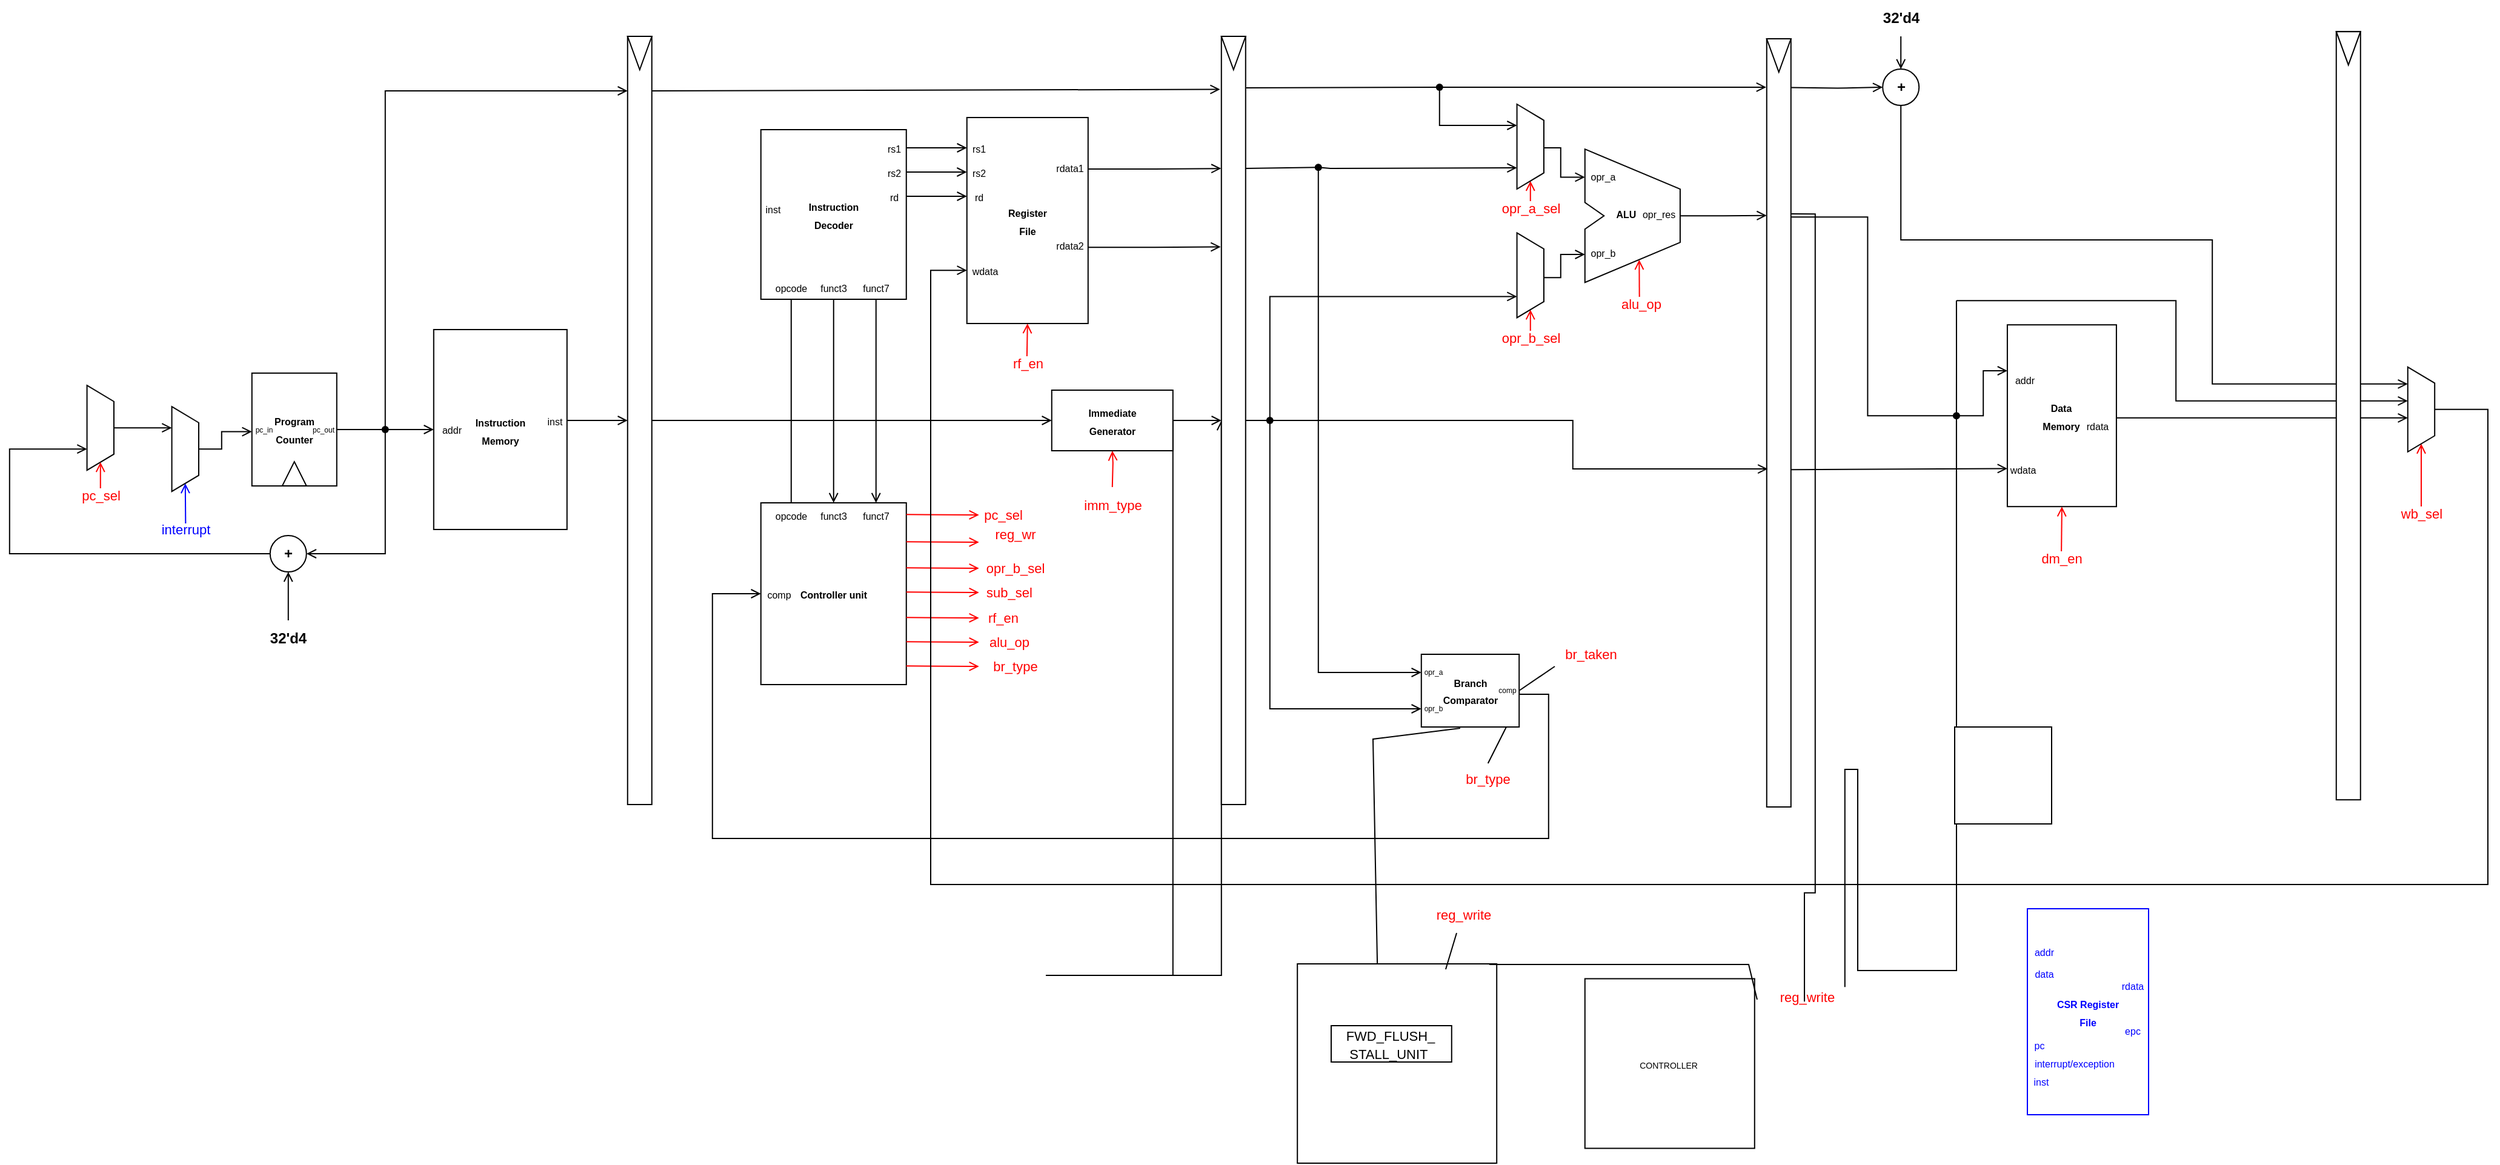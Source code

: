 <mxfile version="22.1.16" type="device">
  <diagram name="Page-1" id="j5OnkTx-ElDCMKgk4URZ">
    <mxGraphModel dx="2085" dy="1724" grid="1" gridSize="10" guides="1" tooltips="1" connect="1" arrows="1" fold="1" page="1" pageScale="1" pageWidth="850" pageHeight="1100" math="0" shadow="0">
      <root>
        <mxCell id="0" />
        <mxCell id="1" parent="0" />
        <mxCell id="qfY9ymbhMn-_hLF6FaGE-1" style="edgeStyle=orthogonalEdgeStyle;shape=connector;rounded=0;orthogonalLoop=1;jettySize=auto;html=1;exitX=0.5;exitY=1;exitDx=0;exitDy=0;exitPerimeter=0;labelBackgroundColor=default;strokeColor=#ff0000;align=center;verticalAlign=middle;fontFamily=Helvetica;fontSize=11;fontColor=default;endArrow=open;entryX=0.5;entryY=1;entryDx=0;entryDy=0;entryPerimeter=0;endFill=0;" edge="1" parent="1" target="qfY9ymbhMn-_hLF6FaGE-3">
          <mxGeometry relative="1" as="geometry">
            <mxPoint x="294.39" y="-163" as="sourcePoint" />
          </mxGeometry>
        </mxCell>
        <mxCell id="qfY9ymbhMn-_hLF6FaGE-2" value="&lt;font color=&quot;#ff0000&quot;&gt;rf_en&lt;/font&gt;" style="edgeLabel;html=1;align=center;verticalAlign=middle;resizable=0;points=[];fontSize=11;fontFamily=Helvetica;fontColor=default;" connectable="0" vertex="1" parent="qfY9ymbhMn-_hLF6FaGE-1">
          <mxGeometry x="-0.74" relative="1" as="geometry">
            <mxPoint y="6" as="offset" />
          </mxGeometry>
        </mxCell>
        <mxCell id="qfY9ymbhMn-_hLF6FaGE-3" value="&lt;b style=&quot;font-size: 8px;&quot;&gt;Register &lt;br&gt;File&lt;/b&gt;" style="rounded=0;whiteSpace=wrap;html=1;points=[[0,0,0,0,0],[0,0.25,0,0,0],[0,0.5,0,0,0],[0,0.75,0,0,0],[0,1,0,0,0],[0.25,0,0,0,0],[0.25,1,0,0,0],[0.5,0,0,0,0],[0.5,1,0,0,0],[0.75,0,0,0,0],[0.75,1,0,0,0],[1,0,0,0,0],[1,0.25,0,0,0],[1,0.5,0,0,0],[1,0.63,0,0,0],[1,0.75,0,0,0],[1,1,0,0,0]];" vertex="1" parent="1">
          <mxGeometry x="244.89" y="-363" width="100" height="170" as="geometry" />
        </mxCell>
        <mxCell id="qfY9ymbhMn-_hLF6FaGE-4" value="&lt;b style=&quot;font-size: 8px;&quot;&gt;Instruction &lt;br&gt;Memory&lt;/b&gt;" style="rounded=0;whiteSpace=wrap;html=1;" vertex="1" parent="1">
          <mxGeometry x="-195.11" y="-188" width="110" height="165" as="geometry" />
        </mxCell>
        <mxCell id="qfY9ymbhMn-_hLF6FaGE-5" value="&lt;font style=&quot;font-size: 8px;&quot;&gt;&lt;b&gt;Instruction&lt;br&gt;Decoder&lt;/b&gt;&lt;/font&gt;" style="rounded=0;whiteSpace=wrap;html=1;" vertex="1" parent="1">
          <mxGeometry x="74.89" y="-353" width="120" height="140" as="geometry" />
        </mxCell>
        <mxCell id="qfY9ymbhMn-_hLF6FaGE-6" value="&lt;font style=&quot;font-size: 8px;&quot;&gt;rs1&lt;/font&gt;" style="text;html=1;strokeColor=none;fillColor=none;align=center;verticalAlign=middle;whiteSpace=wrap;rounded=0;" vertex="1" parent="1">
          <mxGeometry x="244.89" y="-343" width="20" height="10" as="geometry" />
        </mxCell>
        <mxCell id="qfY9ymbhMn-_hLF6FaGE-7" value="&lt;font style=&quot;font-size: 8px;&quot;&gt;rs2&lt;/font&gt;" style="text;html=1;strokeColor=none;fillColor=none;align=center;verticalAlign=middle;whiteSpace=wrap;rounded=0;" vertex="1" parent="1">
          <mxGeometry x="244.89" y="-318" width="20" as="geometry" />
        </mxCell>
        <mxCell id="qfY9ymbhMn-_hLF6FaGE-8" value="&lt;font style=&quot;font-size: 8px;&quot;&gt;rd&lt;/font&gt;" style="text;html=1;strokeColor=none;fillColor=none;align=center;verticalAlign=middle;whiteSpace=wrap;rounded=0;" vertex="1" parent="1">
          <mxGeometry x="244.89" y="-303" width="20" height="10" as="geometry" />
        </mxCell>
        <mxCell id="qfY9ymbhMn-_hLF6FaGE-9" value="&lt;font style=&quot;font-size: 8px;&quot;&gt;wdata&lt;/font&gt;" style="text;html=1;strokeColor=none;fillColor=none;align=center;verticalAlign=middle;whiteSpace=wrap;rounded=0;" vertex="1" parent="1">
          <mxGeometry x="244.89" y="-241.9" width="30" height="10" as="geometry" />
        </mxCell>
        <mxCell id="qfY9ymbhMn-_hLF6FaGE-10" value="" style="endArrow=open;html=1;rounded=0;entryX=0;entryY=0.5;entryDx=0;entryDy=0;exitX=1;exitY=0.5;exitDx=0;exitDy=0;endFill=0;" edge="1" parent="1" source="qfY9ymbhMn-_hLF6FaGE-13" target="qfY9ymbhMn-_hLF6FaGE-6">
          <mxGeometry width="50" height="50" relative="1" as="geometry">
            <mxPoint x="194.89" y="-333" as="sourcePoint" />
            <mxPoint x="244.89" y="-383" as="targetPoint" />
          </mxGeometry>
        </mxCell>
        <mxCell id="qfY9ymbhMn-_hLF6FaGE-11" value="" style="endArrow=open;html=1;rounded=0;entryX=-0.004;entryY=0;entryDx=0;entryDy=0;entryPerimeter=0;exitX=1;exitY=0.5;exitDx=0;exitDy=0;endFill=0;" edge="1" parent="1" source="qfY9ymbhMn-_hLF6FaGE-15" target="qfY9ymbhMn-_hLF6FaGE-7">
          <mxGeometry width="50" height="50" relative="1" as="geometry">
            <mxPoint x="194.89" y="-318" as="sourcePoint" />
            <mxPoint x="254.89" y="-338" as="targetPoint" />
          </mxGeometry>
        </mxCell>
        <mxCell id="qfY9ymbhMn-_hLF6FaGE-12" value="" style="endArrow=open;html=1;rounded=0;exitX=1;exitY=0.5;exitDx=0;exitDy=0;entryX=0;entryY=0.5;entryDx=0;entryDy=0;endFill=0;" edge="1" parent="1" source="qfY9ymbhMn-_hLF6FaGE-14" target="qfY9ymbhMn-_hLF6FaGE-8">
          <mxGeometry width="50" height="50" relative="1" as="geometry">
            <mxPoint x="214.89" y="-308" as="sourcePoint" />
            <mxPoint x="264.89" y="-358" as="targetPoint" />
          </mxGeometry>
        </mxCell>
        <mxCell id="qfY9ymbhMn-_hLF6FaGE-13" value="&lt;font style=&quot;font-size: 8px;&quot;&gt;rs1&lt;/font&gt;" style="text;html=1;strokeColor=none;fillColor=none;align=center;verticalAlign=middle;whiteSpace=wrap;rounded=0;" vertex="1" parent="1">
          <mxGeometry x="174.89" y="-343" width="20" height="10" as="geometry" />
        </mxCell>
        <mxCell id="qfY9ymbhMn-_hLF6FaGE-14" value="&lt;font style=&quot;font-size: 8px;&quot;&gt;rd&lt;/font&gt;" style="text;html=1;strokeColor=none;fillColor=none;align=center;verticalAlign=middle;whiteSpace=wrap;rounded=0;" vertex="1" parent="1">
          <mxGeometry x="174.89" y="-303" width="20" height="10" as="geometry" />
        </mxCell>
        <mxCell id="qfY9ymbhMn-_hLF6FaGE-15" value="&lt;font style=&quot;font-size: 8px;&quot;&gt;rs2&lt;/font&gt;" style="text;html=1;strokeColor=none;fillColor=none;align=center;verticalAlign=middle;whiteSpace=wrap;rounded=0;" vertex="1" parent="1">
          <mxGeometry x="174.89" y="-323" width="20" height="10" as="geometry" />
        </mxCell>
        <mxCell id="qfY9ymbhMn-_hLF6FaGE-16" value="&lt;font style=&quot;font-size: 8px;&quot;&gt;inst&lt;/font&gt;" style="text;html=1;strokeColor=none;fillColor=none;align=center;verticalAlign=middle;whiteSpace=wrap;rounded=0;" vertex="1" parent="1">
          <mxGeometry x="74.89" y="-293" width="20" height="10" as="geometry" />
        </mxCell>
        <mxCell id="qfY9ymbhMn-_hLF6FaGE-17" style="edgeStyle=orthogonalEdgeStyle;rounded=0;orthogonalLoop=1;jettySize=auto;html=1;entryX=0;entryY=0.5;entryDx=0;entryDy=0;endArrow=open;endFill=0;" edge="1" parent="1" source="qfY9ymbhMn-_hLF6FaGE-18" target="qfY9ymbhMn-_hLF6FaGE-124">
          <mxGeometry relative="1" as="geometry" />
        </mxCell>
        <mxCell id="qfY9ymbhMn-_hLF6FaGE-18" value="&lt;font style=&quot;font-size: 8px;&quot;&gt;inst&lt;/font&gt;" style="text;html=1;strokeColor=none;fillColor=none;align=center;verticalAlign=middle;whiteSpace=wrap;rounded=0;" vertex="1" parent="1">
          <mxGeometry x="-105.11" y="-118" width="20" height="10" as="geometry" />
        </mxCell>
        <mxCell id="qfY9ymbhMn-_hLF6FaGE-19" style="edgeStyle=orthogonalEdgeStyle;rounded=0;orthogonalLoop=1;jettySize=auto;html=1;entryX=0.5;entryY=0;entryDx=0;entryDy=0;endArrow=open;endFill=0;" edge="1" parent="1" source="qfY9ymbhMn-_hLF6FaGE-20" target="qfY9ymbhMn-_hLF6FaGE-28">
          <mxGeometry relative="1" as="geometry">
            <mxPoint x="214.89" y="17.92" as="targetPoint" />
            <Array as="points">
              <mxPoint x="99.89" y="-13" />
              <mxPoint x="99.89" y="-13" />
            </Array>
          </mxGeometry>
        </mxCell>
        <mxCell id="qfY9ymbhMn-_hLF6FaGE-20" value="&lt;font style=&quot;font-size: 8px;&quot;&gt;opcode&lt;/font&gt;" style="text;html=1;strokeColor=none;fillColor=none;align=center;verticalAlign=middle;whiteSpace=wrap;rounded=0;" vertex="1" parent="1">
          <mxGeometry x="84.89" y="-233" width="30" height="20" as="geometry" />
        </mxCell>
        <mxCell id="qfY9ymbhMn-_hLF6FaGE-21" style="edgeStyle=orthogonalEdgeStyle;rounded=0;orthogonalLoop=1;jettySize=auto;html=1;exitX=0.5;exitY=1;exitDx=0;exitDy=0;entryX=0.5;entryY=0;entryDx=0;entryDy=0;endArrow=open;endFill=0;" edge="1" parent="1" source="qfY9ymbhMn-_hLF6FaGE-22" target="qfY9ymbhMn-_hLF6FaGE-29">
          <mxGeometry relative="1" as="geometry" />
        </mxCell>
        <mxCell id="qfY9ymbhMn-_hLF6FaGE-22" value="&lt;font style=&quot;font-size: 8px;&quot;&gt;funct3&lt;/font&gt;" style="text;html=1;strokeColor=none;fillColor=none;align=center;verticalAlign=middle;whiteSpace=wrap;rounded=0;" vertex="1" parent="1">
          <mxGeometry x="119.89" y="-233" width="30" height="20" as="geometry" />
        </mxCell>
        <mxCell id="qfY9ymbhMn-_hLF6FaGE-23" style="edgeStyle=orthogonalEdgeStyle;rounded=0;orthogonalLoop=1;jettySize=auto;html=1;exitX=0.5;exitY=1;exitDx=0;exitDy=0;entryX=0.5;entryY=0;entryDx=0;entryDy=0;endArrow=open;endFill=0;" edge="1" parent="1" source="qfY9ymbhMn-_hLF6FaGE-24" target="qfY9ymbhMn-_hLF6FaGE-30">
          <mxGeometry relative="1" as="geometry" />
        </mxCell>
        <mxCell id="qfY9ymbhMn-_hLF6FaGE-24" value="&lt;font style=&quot;font-size: 8px;&quot;&gt;funct7&lt;/font&gt;" style="text;html=1;strokeColor=none;fillColor=none;align=center;verticalAlign=middle;whiteSpace=wrap;rounded=0;" vertex="1" parent="1">
          <mxGeometry x="154.89" y="-233" width="30" height="20" as="geometry" />
        </mxCell>
        <mxCell id="qfY9ymbhMn-_hLF6FaGE-25" style="edgeStyle=orthogonalEdgeStyle;rounded=0;orthogonalLoop=1;jettySize=auto;html=1;entryX=0.57;entryY=0.83;entryDx=0;entryDy=0;entryPerimeter=0;strokeColor=#ff0000;endArrow=open;endFill=0;" edge="1" parent="1" target="qfY9ymbhMn-_hLF6FaGE-32">
          <mxGeometry relative="1" as="geometry">
            <mxPoint x="764.89" y="-176.9" as="targetPoint" />
            <mxPoint x="799.89" y="-206.9" as="sourcePoint" />
          </mxGeometry>
        </mxCell>
        <mxCell id="qfY9ymbhMn-_hLF6FaGE-26" value="&lt;font color=&quot;#ff0000&quot;&gt;alu_op&lt;/font&gt;" style="edgeLabel;html=1;align=center;verticalAlign=middle;resizable=0;points=[];fontSize=11;fontFamily=Helvetica;fontColor=default;" connectable="0" vertex="1" parent="qfY9ymbhMn-_hLF6FaGE-25">
          <mxGeometry x="-0.888" relative="1" as="geometry">
            <mxPoint x="1" as="offset" />
          </mxGeometry>
        </mxCell>
        <mxCell id="qfY9ymbhMn-_hLF6FaGE-27" value="&lt;font style=&quot;font-size: 8px;&quot;&gt;&lt;b&gt;Controller unit&lt;/b&gt;&lt;/font&gt;" style="rounded=0;whiteSpace=wrap;html=1;points=[[0,0,0,0,0],[0,0.25,0,0,0],[0,0.5,0,0,0],[0,0.75,0,0,0],[0,1,0,0,0],[0.25,0,0,0,0],[0.25,1,0,0,0],[0.5,0,0,0,0],[0.5,1,0,0,0],[0.75,0,0,0,0],[0.75,1,0,0,0],[1,0.12,0,0,0],[1,0.31,0,0,0],[1,0.5,0,0,0],[1,0.69,0,0,0],[1,0.88,0,0,0]];" vertex="1" parent="1">
          <mxGeometry x="74.89" y="-45" width="120" height="150" as="geometry" />
        </mxCell>
        <mxCell id="qfY9ymbhMn-_hLF6FaGE-28" value="&lt;font style=&quot;font-size: 8px;&quot;&gt;opcode&lt;/font&gt;" style="text;html=1;strokeColor=none;fillColor=none;align=center;verticalAlign=middle;whiteSpace=wrap;rounded=0;" vertex="1" parent="1">
          <mxGeometry x="84.89" y="-45" width="30" height="20" as="geometry" />
        </mxCell>
        <mxCell id="qfY9ymbhMn-_hLF6FaGE-29" value="&lt;font style=&quot;font-size: 8px;&quot;&gt;funct3&lt;/font&gt;" style="text;html=1;strokeColor=none;fillColor=none;align=center;verticalAlign=middle;whiteSpace=wrap;rounded=0;" vertex="1" parent="1">
          <mxGeometry x="119.89" y="-45" width="30" height="20" as="geometry" />
        </mxCell>
        <mxCell id="qfY9ymbhMn-_hLF6FaGE-30" value="&lt;font style=&quot;font-size: 8px;&quot;&gt;funct7&lt;/font&gt;" style="text;html=1;strokeColor=none;fillColor=none;align=center;verticalAlign=middle;whiteSpace=wrap;rounded=0;horizontal=1;" vertex="1" parent="1">
          <mxGeometry x="154.89" y="-45" width="30" height="20" as="geometry" />
        </mxCell>
        <mxCell id="qfY9ymbhMn-_hLF6FaGE-31" style="edgeStyle=orthogonalEdgeStyle;rounded=0;orthogonalLoop=1;jettySize=auto;html=1;exitDx=0;exitDy=0;exitPerimeter=0;entryX=0;entryY=0.25;entryDx=0;entryDy=0;endArrow=open;endFill=0;" edge="1" parent="1" source="qfY9ymbhMn-_hLF6FaGE-39" target="qfY9ymbhMn-_hLF6FaGE-36">
          <mxGeometry relative="1" as="geometry">
            <Array as="points">
              <mxPoint x="1083.6" y="-117" />
              <mxPoint x="1083.6" y="-154" />
              <mxPoint x="1103.6" y="-154" />
            </Array>
          </mxGeometry>
        </mxCell>
        <mxCell id="qfY9ymbhMn-_hLF6FaGE-32" value="" style="verticalLabelPosition=bottom;verticalAlign=top;html=1;shape=mxgraph.basic.polygon;polyCoords=[[0,0],[1,0.3],[1,0.5],[1,0.7],[0,1],[0,0.6],[0.2,0.5],[0,0.4]];polyline=0;shadow=0;aspect=fixed;points=[[0,0.21,0,0,0],[0,0.79,0,0,0],[0.57,0.83,0,0,0],[1,0.5,0,0,0]];" vertex="1" parent="1">
          <mxGeometry x="754.89" y="-336.9" width="78.57" height="110" as="geometry" />
        </mxCell>
        <mxCell id="qfY9ymbhMn-_hLF6FaGE-33" style="edgeStyle=orthogonalEdgeStyle;rounded=0;orthogonalLoop=1;jettySize=auto;html=1;exitX=1;exitY=0.5;exitDx=0;exitDy=0;entryX=0.6;entryY=1;entryDx=0;entryDy=0;entryPerimeter=0;endArrow=open;endFill=0;" edge="1" parent="1" source="qfY9ymbhMn-_hLF6FaGE-36" target="qfY9ymbhMn-_hLF6FaGE-154">
          <mxGeometry relative="1" as="geometry">
            <mxPoint x="1294.085" y="-78.605" as="targetPoint" />
            <Array as="points">
              <mxPoint x="1193.6" y="-115" />
            </Array>
          </mxGeometry>
        </mxCell>
        <mxCell id="qfY9ymbhMn-_hLF6FaGE-34" style="edgeStyle=orthogonalEdgeStyle;shape=connector;rounded=0;orthogonalLoop=1;jettySize=auto;html=1;labelBackgroundColor=default;strokeColor=#ff0000;align=center;verticalAlign=middle;fontFamily=Helvetica;fontSize=11;fontColor=default;endArrow=open;entryX=0.5;entryY=1;entryDx=0;entryDy=0;endFill=0;" edge="1" parent="1" target="qfY9ymbhMn-_hLF6FaGE-36">
          <mxGeometry relative="1" as="geometry">
            <mxPoint x="1148.03" y="-1.9" as="sourcePoint" />
            <mxPoint x="1148.03" y="-34.4" as="targetPoint" />
          </mxGeometry>
        </mxCell>
        <mxCell id="qfY9ymbhMn-_hLF6FaGE-35" value="&lt;font color=&quot;#ff0000&quot;&gt;dm_en&lt;/font&gt;" style="edgeLabel;html=1;align=center;verticalAlign=middle;resizable=0;points=[];fontSize=11;fontFamily=Helvetica;fontColor=default;" connectable="0" vertex="1" parent="qfY9ymbhMn-_hLF6FaGE-34">
          <mxGeometry x="-0.537" relative="1" as="geometry">
            <mxPoint y="12" as="offset" />
          </mxGeometry>
        </mxCell>
        <mxCell id="qfY9ymbhMn-_hLF6FaGE-36" value="&lt;font style=&quot;font-size: 8px;&quot;&gt;&lt;b&gt;Data&lt;br&gt;Memory&lt;/b&gt;&lt;/font&gt;" style="whiteSpace=wrap;html=1;" vertex="1" parent="1">
          <mxGeometry x="1103.46" y="-191.9" width="90" height="150" as="geometry" />
        </mxCell>
        <mxCell id="qfY9ymbhMn-_hLF6FaGE-37" value="" style="edgeStyle=orthogonalEdgeStyle;rounded=0;orthogonalLoop=1;jettySize=auto;html=1;exitX=0.99;exitY=0.228;exitDx=0;exitDy=0;entryDx=0;entryDy=0;endArrow=none;endFill=0;entryX=0.434;entryY=0.63;entryPerimeter=0;exitPerimeter=0;" edge="1" parent="1" source="qfY9ymbhMn-_hLF6FaGE-167" target="qfY9ymbhMn-_hLF6FaGE-39">
          <mxGeometry relative="1" as="geometry">
            <mxPoint x="980.0" y="341.1" as="sourcePoint" />
            <mxPoint x="1031.43" y="350.96" as="targetPoint" />
            <Array as="points">
              <mxPoint x="980" y="175" />
              <mxPoint x="980" y="341" />
            </Array>
          </mxGeometry>
        </mxCell>
        <mxCell id="qfY9ymbhMn-_hLF6FaGE-38" style="edgeStyle=orthogonalEdgeStyle;rounded=0;orthogonalLoop=1;jettySize=auto;html=1;entryX=0.4;entryY=1;entryDx=0;entryDy=0;entryPerimeter=0;endArrow=open;endFill=0;" edge="1" parent="1" target="qfY9ymbhMn-_hLF6FaGE-154">
          <mxGeometry relative="1" as="geometry">
            <mxPoint x="1294.085" y="-109.405" as="targetPoint" />
            <Array as="points">
              <mxPoint x="1242.6" y="-212" />
              <mxPoint x="1242.6" y="-129" />
            </Array>
            <mxPoint x="1061.46" y="-211.9" as="sourcePoint" />
          </mxGeometry>
        </mxCell>
        <mxCell id="qfY9ymbhMn-_hLF6FaGE-39" value="" style="shape=waypoint;sketch=0;fillStyle=solid;size=6;pointerEvents=1;points=[];fillColor=none;resizable=0;rotatable=0;perimeter=centerPerimeter;snapToPoint=1;" vertex="1" parent="1">
          <mxGeometry x="1051.46" y="-126.9" width="20" height="20" as="geometry" />
        </mxCell>
        <mxCell id="qfY9ymbhMn-_hLF6FaGE-40" style="edgeStyle=orthogonalEdgeStyle;rounded=0;orthogonalLoop=1;jettySize=auto;html=1;entryX=0;entryY=0.5;entryDx=0;entryDy=0;endArrow=open;endFill=0;" edge="1" parent="1" source="qfY9ymbhMn-_hLF6FaGE-48" target="qfY9ymbhMn-_hLF6FaGE-4">
          <mxGeometry relative="1" as="geometry" />
        </mxCell>
        <mxCell id="qfY9ymbhMn-_hLF6FaGE-41" value="&lt;font style=&quot;font-size: 8px;&quot;&gt;&lt;b&gt;Program&lt;br&gt;Counter&lt;/b&gt;&lt;/font&gt;" style="rounded=0;whiteSpace=wrap;html=1;" vertex="1" parent="1">
          <mxGeometry x="-345.11" y="-152.07" width="70" height="93.13" as="geometry" />
        </mxCell>
        <mxCell id="qfY9ymbhMn-_hLF6FaGE-42" value="" style="triangle;whiteSpace=wrap;html=1;rotation=-90;" vertex="1" parent="1">
          <mxGeometry x="-320.11" y="-78.94" width="20" height="20" as="geometry" />
        </mxCell>
        <mxCell id="qfY9ymbhMn-_hLF6FaGE-43" value="&lt;b&gt;+&lt;/b&gt;" style="ellipse;whiteSpace=wrap;html=1;aspect=fixed;" vertex="1" parent="1">
          <mxGeometry x="1000.6" y="-403" width="30" height="30" as="geometry" />
        </mxCell>
        <mxCell id="qfY9ymbhMn-_hLF6FaGE-44" style="edgeStyle=orthogonalEdgeStyle;rounded=0;orthogonalLoop=1;jettySize=auto;html=1;entryX=0.2;entryY=1;entryDx=0;entryDy=0;entryPerimeter=0;endArrow=open;endFill=0;" edge="1" parent="1" source="qfY9ymbhMn-_hLF6FaGE-43" target="qfY9ymbhMn-_hLF6FaGE-154">
          <mxGeometry relative="1" as="geometry">
            <mxPoint x="1294.085" y="-140.205" as="targetPoint" />
            <Array as="points">
              <mxPoint x="1015.6" y="-262" />
              <mxPoint x="1272.6" y="-262" />
              <mxPoint x="1272.6" y="-143" />
            </Array>
          </mxGeometry>
        </mxCell>
        <mxCell id="qfY9ymbhMn-_hLF6FaGE-45" value="" style="edgeStyle=orthogonalEdgeStyle;rounded=0;orthogonalLoop=1;jettySize=auto;html=1;entryDx=0;entryDy=0;endArrow=none;endFill=0;" edge="1" parent="1" source="qfY9ymbhMn-_hLF6FaGE-41" target="qfY9ymbhMn-_hLF6FaGE-48">
          <mxGeometry relative="1" as="geometry">
            <mxPoint x="-275.11" y="-106" as="sourcePoint" />
            <mxPoint x="-195.11" y="-105" as="targetPoint" />
          </mxGeometry>
        </mxCell>
        <mxCell id="qfY9ymbhMn-_hLF6FaGE-46" style="edgeStyle=orthogonalEdgeStyle;rounded=0;orthogonalLoop=1;jettySize=auto;html=1;entryX=0;entryY=0.5;entryDx=0;entryDy=0;endArrow=open;endFill=0;exitX=1.003;exitY=0.056;exitDx=0;exitDy=0;exitPerimeter=0;" edge="1" parent="1" target="qfY9ymbhMn-_hLF6FaGE-43">
          <mxGeometry relative="1" as="geometry">
            <mxPoint x="1127.03" y="-388.25" as="targetPoint" />
            <Array as="points" />
            <mxPoint x="924.95" y="-387.746" as="sourcePoint" />
          </mxGeometry>
        </mxCell>
        <mxCell id="qfY9ymbhMn-_hLF6FaGE-47" style="edgeStyle=orthogonalEdgeStyle;rounded=0;orthogonalLoop=1;jettySize=auto;html=1;entryX=1;entryY=0.5;entryDx=0;entryDy=0;endArrow=open;endFill=0;" edge="1" parent="1" source="qfY9ymbhMn-_hLF6FaGE-48" target="qfY9ymbhMn-_hLF6FaGE-50">
          <mxGeometry relative="1" as="geometry">
            <Array as="points">
              <mxPoint x="-235.11" y="-3" />
            </Array>
          </mxGeometry>
        </mxCell>
        <mxCell id="qfY9ymbhMn-_hLF6FaGE-48" value="" style="shape=waypoint;sketch=0;fillStyle=solid;size=6;pointerEvents=1;points=[];fillColor=none;resizable=0;rotatable=0;perimeter=centerPerimeter;snapToPoint=1;" vertex="1" parent="1">
          <mxGeometry x="-245.11" y="-115.5" width="20" height="20" as="geometry" />
        </mxCell>
        <mxCell id="qfY9ymbhMn-_hLF6FaGE-49" style="edgeStyle=orthogonalEdgeStyle;rounded=0;orthogonalLoop=1;jettySize=auto;html=1;exitX=0.5;exitY=0;exitDx=0;exitDy=0;entryX=0.25;entryY=1;entryDx=0;entryDy=0;endArrow=open;endFill=0;" edge="1" parent="1" source="qfY9ymbhMn-_hLF6FaGE-72" target="qfY9ymbhMn-_hLF6FaGE-120">
          <mxGeometry relative="1" as="geometry">
            <Array as="points" />
          </mxGeometry>
        </mxCell>
        <mxCell id="qfY9ymbhMn-_hLF6FaGE-50" value="&lt;b&gt;+&lt;/b&gt;" style="ellipse;whiteSpace=wrap;html=1;aspect=fixed;" vertex="1" parent="1">
          <mxGeometry x="-330.11" y="-18" width="30" height="30" as="geometry" />
        </mxCell>
        <mxCell id="qfY9ymbhMn-_hLF6FaGE-51" style="edgeStyle=orthogonalEdgeStyle;rounded=0;orthogonalLoop=1;jettySize=auto;html=1;entryX=0.5;entryY=1;entryDx=0;entryDy=0;endArrow=open;endFill=0;" edge="1" parent="1" source="qfY9ymbhMn-_hLF6FaGE-52" target="qfY9ymbhMn-_hLF6FaGE-50">
          <mxGeometry relative="1" as="geometry" />
        </mxCell>
        <mxCell id="qfY9ymbhMn-_hLF6FaGE-52" value="&lt;b&gt;32&#39;d4&lt;/b&gt;" style="text;html=1;strokeColor=none;fillColor=none;align=center;verticalAlign=middle;whiteSpace=wrap;rounded=0;" vertex="1" parent="1">
          <mxGeometry x="-345.11" y="52" width="60" height="30" as="geometry" />
        </mxCell>
        <mxCell id="qfY9ymbhMn-_hLF6FaGE-53" style="edgeStyle=orthogonalEdgeStyle;rounded=0;orthogonalLoop=1;jettySize=auto;html=1;entryX=0.5;entryY=0;entryDx=0;entryDy=0;endArrow=open;endFill=0;exitX=0.5;exitY=1;exitDx=0;exitDy=0;" edge="1" parent="1" source="qfY9ymbhMn-_hLF6FaGE-54" target="qfY9ymbhMn-_hLF6FaGE-43">
          <mxGeometry relative="1" as="geometry">
            <mxPoint x="1015.6" y="-438" as="sourcePoint" />
          </mxGeometry>
        </mxCell>
        <mxCell id="qfY9ymbhMn-_hLF6FaGE-54" value="&lt;b&gt;32&#39;d4&lt;/b&gt;" style="text;html=1;strokeColor=none;fillColor=none;align=center;verticalAlign=middle;whiteSpace=wrap;rounded=0;" vertex="1" parent="1">
          <mxGeometry x="985.6" y="-460" width="60" height="30" as="geometry" />
        </mxCell>
        <mxCell id="qfY9ymbhMn-_hLF6FaGE-55" value="&lt;font style=&quot;font-size: 8px;&quot;&gt;addr&lt;/font&gt;" style="text;html=1;strokeColor=none;fillColor=none;align=center;verticalAlign=middle;whiteSpace=wrap;rounded=0;" vertex="1" parent="1">
          <mxGeometry x="-195.11" y="-110.51" width="30" height="10" as="geometry" />
        </mxCell>
        <mxCell id="qfY9ymbhMn-_hLF6FaGE-56" style="edgeStyle=orthogonalEdgeStyle;rounded=0;orthogonalLoop=1;jettySize=auto;html=1;entryX=1;entryY=0.5;entryDx=0;entryDy=0;strokeColor=#ff0000;endArrow=open;endFill=0;" edge="1" parent="1" target="qfY9ymbhMn-_hLF6FaGE-58">
          <mxGeometry relative="1" as="geometry">
            <mxPoint x="709.89" y="-176.9" as="sourcePoint" />
          </mxGeometry>
        </mxCell>
        <mxCell id="qfY9ymbhMn-_hLF6FaGE-57" value="&lt;font color=&quot;#ff0000&quot;&gt;opr_b_sel&lt;/font&gt;" style="edgeLabel;html=1;align=center;verticalAlign=middle;resizable=0;points=[];fontSize=11;fontFamily=Helvetica;fontColor=default;" connectable="0" vertex="1" parent="qfY9ymbhMn-_hLF6FaGE-56">
          <mxGeometry x="-0.859" y="1" relative="1" as="geometry">
            <mxPoint x="1" y="-2" as="offset" />
          </mxGeometry>
        </mxCell>
        <mxCell id="qfY9ymbhMn-_hLF6FaGE-58" value="" style="shape=trapezoid;perimeter=trapezoidPerimeter;whiteSpace=wrap;html=1;fixedSize=1;rotation=90;size=13.27;" vertex="1" parent="1">
          <mxGeometry x="674.89" y="-243.9" width="70" height="22.2" as="geometry" />
        </mxCell>
        <mxCell id="qfY9ymbhMn-_hLF6FaGE-59" style="edgeStyle=orthogonalEdgeStyle;rounded=0;orthogonalLoop=1;jettySize=auto;html=1;exitX=0.5;exitY=0;exitDx=0;exitDy=0;exitPerimeter=0;entryX=0;entryY=0.79;entryDx=0;entryDy=0;entryPerimeter=0;endArrow=open;endFill=0;" edge="1" parent="1" source="qfY9ymbhMn-_hLF6FaGE-58" target="qfY9ymbhMn-_hLF6FaGE-32">
          <mxGeometry relative="1" as="geometry">
            <Array as="points">
              <mxPoint x="734.89" y="-230.9" />
              <mxPoint x="734.89" y="-249.9" />
            </Array>
          </mxGeometry>
        </mxCell>
        <mxCell id="qfY9ymbhMn-_hLF6FaGE-60" style="edgeStyle=orthogonalEdgeStyle;rounded=0;orthogonalLoop=1;jettySize=auto;html=1;exitX=1;exitY=0.5;exitDx=0;exitDy=0;endArrow=open;endFill=0;entryX=0;entryY=0.5;entryDx=0;entryDy=0;" edge="1" parent="1" source="qfY9ymbhMn-_hLF6FaGE-64" target="qfY9ymbhMn-_hLF6FaGE-127">
          <mxGeometry relative="1" as="geometry">
            <Array as="points">
              <mxPoint x="310" y="345" />
              <mxPoint x="310" y="345" />
            </Array>
            <mxPoint x="400" y="350" as="targetPoint" />
          </mxGeometry>
        </mxCell>
        <mxCell id="qfY9ymbhMn-_hLF6FaGE-61" style="edgeStyle=orthogonalEdgeStyle;rounded=0;orthogonalLoop=1;jettySize=auto;html=1;strokeColor=#FF0000;endArrow=open;endFill=0;" edge="1" parent="1" target="qfY9ymbhMn-_hLF6FaGE-64">
          <mxGeometry relative="1" as="geometry">
            <mxPoint x="364.89" y="-58" as="sourcePoint" />
          </mxGeometry>
        </mxCell>
        <mxCell id="qfY9ymbhMn-_hLF6FaGE-62" value="&lt;font color=&quot;#ff0000&quot;&gt;imm_type&lt;/font&gt;" style="edgeLabel;html=1;align=center;verticalAlign=middle;resizable=0;points=[];fontSize=11;fontFamily=Helvetica;fontColor=default;" connectable="0" vertex="1" parent="qfY9ymbhMn-_hLF6FaGE-61">
          <mxGeometry x="-0.64" y="1" relative="1" as="geometry">
            <mxPoint x="1" y="20" as="offset" />
          </mxGeometry>
        </mxCell>
        <mxCell id="qfY9ymbhMn-_hLF6FaGE-63" style="edgeStyle=orthogonalEdgeStyle;rounded=0;orthogonalLoop=1;jettySize=auto;html=1;entryX=0;entryY=0.5;entryDx=0;entryDy=0;endArrow=open;endFill=0;" edge="1" parent="1" source="qfY9ymbhMn-_hLF6FaGE-64" target="qfY9ymbhMn-_hLF6FaGE-127">
          <mxGeometry relative="1" as="geometry" />
        </mxCell>
        <mxCell id="qfY9ymbhMn-_hLF6FaGE-64" value="&lt;font style=&quot;font-size: 8px;&quot;&gt;&lt;b&gt;Immediate&lt;br&gt;Generator&lt;/b&gt;&lt;/font&gt;" style="rounded=0;whiteSpace=wrap;html=1;" vertex="1" parent="1">
          <mxGeometry x="314.89" y="-138" width="100" height="50" as="geometry" />
        </mxCell>
        <mxCell id="qfY9ymbhMn-_hLF6FaGE-65" style="edgeStyle=orthogonalEdgeStyle;rounded=0;orthogonalLoop=1;jettySize=auto;html=1;entryX=1;entryY=0.5;entryDx=0;entryDy=0;strokeColor=#ff0000;endArrow=open;endFill=0;" edge="1" parent="1" target="qfY9ymbhMn-_hLF6FaGE-67">
          <mxGeometry relative="1" as="geometry">
            <mxPoint x="709.89" y="-288" as="sourcePoint" />
          </mxGeometry>
        </mxCell>
        <mxCell id="qfY9ymbhMn-_hLF6FaGE-66" value="&lt;font color=&quot;#ff0000&quot;&gt;opr_a_sel&lt;/font&gt;" style="edgeLabel;html=1;align=center;verticalAlign=middle;resizable=0;points=[];fontSize=11;fontFamily=Helvetica;fontColor=default;" connectable="0" vertex="1" parent="qfY9ymbhMn-_hLF6FaGE-65">
          <mxGeometry x="-0.907" y="-1" relative="1" as="geometry">
            <mxPoint x="-1" y="1" as="offset" />
          </mxGeometry>
        </mxCell>
        <mxCell id="qfY9ymbhMn-_hLF6FaGE-67" value="" style="shape=trapezoid;perimeter=trapezoidPerimeter;whiteSpace=wrap;html=1;fixedSize=1;rotation=90;size=13.27;" vertex="1" parent="1">
          <mxGeometry x="674.89" y="-350.1" width="70" height="22.2" as="geometry" />
        </mxCell>
        <mxCell id="qfY9ymbhMn-_hLF6FaGE-68" style="edgeStyle=orthogonalEdgeStyle;rounded=0;orthogonalLoop=1;jettySize=auto;html=1;entryX=0;entryY=0.21;entryDx=0;entryDy=0;entryPerimeter=0;exitX=0.5;exitY=0;exitDx=0;exitDy=0;endArrow=open;endFill=0;" edge="1" parent="1" source="qfY9ymbhMn-_hLF6FaGE-67" target="qfY9ymbhMn-_hLF6FaGE-32">
          <mxGeometry relative="1" as="geometry">
            <mxPoint x="714.89" y="-316.9" as="sourcePoint" />
            <Array as="points">
              <mxPoint x="720.89" y="-338" />
              <mxPoint x="734.89" y="-338" />
              <mxPoint x="734.89" y="-314" />
            </Array>
          </mxGeometry>
        </mxCell>
        <mxCell id="qfY9ymbhMn-_hLF6FaGE-69" style="edgeStyle=orthogonalEdgeStyle;shape=connector;rounded=0;orthogonalLoop=1;jettySize=auto;html=1;labelBackgroundColor=default;strokeColor=#000000;align=center;verticalAlign=middle;fontFamily=Helvetica;fontSize=11;fontColor=default;endArrow=open;exitX=1;exitY=0.75;exitDx=0;exitDy=0;entryX=0;entryY=0.5;entryDx=0;entryDy=0;endFill=0;" edge="1" parent="1" source="qfY9ymbhMn-_hLF6FaGE-74" target="qfY9ymbhMn-_hLF6FaGE-73">
          <mxGeometry relative="1" as="geometry">
            <mxPoint x="319.89" y="218.5" as="targetPoint" />
            <mxPoint x="830.6" y="113.5" as="sourcePoint" />
            <Array as="points">
              <mxPoint x="700.89" y="113" />
              <mxPoint x="724.89" y="113" />
              <mxPoint x="724.89" y="232" />
              <mxPoint x="34.89" y="232" />
              <mxPoint x="34.89" y="30" />
            </Array>
          </mxGeometry>
        </mxCell>
        <mxCell id="qfY9ymbhMn-_hLF6FaGE-70" value="&lt;font style=&quot;font-size: 8px;&quot;&gt;&lt;b&gt;Branch&lt;br&gt;Comparator&lt;/b&gt;&lt;/font&gt;" style="whiteSpace=wrap;html=1;fontFamily=Helvetica;fontSize=11;fontColor=default;" vertex="1" parent="1">
          <mxGeometry x="619.89" y="80" width="80.71" height="60" as="geometry" />
        </mxCell>
        <mxCell id="qfY9ymbhMn-_hLF6FaGE-71" value="" style="edgeStyle=orthogonalEdgeStyle;rounded=0;orthogonalLoop=1;jettySize=auto;html=1;exitX=0;exitY=0.5;exitDx=0;exitDy=0;entryX=0.75;entryY=1;entryDx=0;entryDy=0;endArrow=open;endFill=0;" edge="1" parent="1" source="qfY9ymbhMn-_hLF6FaGE-50" target="qfY9ymbhMn-_hLF6FaGE-72">
          <mxGeometry relative="1" as="geometry">
            <mxPoint x="-330.11" y="-3" as="sourcePoint" />
            <mxPoint x="-345.11" y="-106" as="targetPoint" />
            <Array as="points">
              <mxPoint x="-545.11" y="-3" />
              <mxPoint x="-545.11" y="-89" />
            </Array>
          </mxGeometry>
        </mxCell>
        <mxCell id="qfY9ymbhMn-_hLF6FaGE-72" value="" style="shape=trapezoid;perimeter=trapezoidPerimeter;whiteSpace=wrap;html=1;fixedSize=1;rotation=90;size=13.27;" vertex="1" parent="1">
          <mxGeometry x="-505.11" y="-118.0" width="70" height="22.2" as="geometry" />
        </mxCell>
        <mxCell id="qfY9ymbhMn-_hLF6FaGE-73" value="&lt;font style=&quot;font-size: 8px;&quot;&gt;comp&lt;/font&gt;" style="text;html=1;strokeColor=none;fillColor=none;align=center;verticalAlign=middle;whiteSpace=wrap;rounded=0;" vertex="1" parent="1">
          <mxGeometry x="74.89" y="20" width="30" height="20" as="geometry" />
        </mxCell>
        <mxCell id="qfY9ymbhMn-_hLF6FaGE-74" value="&lt;font style=&quot;font-size: 6px;&quot;&gt;comp&lt;/font&gt;" style="text;html=1;strokeColor=none;fillColor=none;align=center;verticalAlign=middle;whiteSpace=wrap;rounded=0;" vertex="1" parent="1">
          <mxGeometry x="680.6" y="103" width="20" height="10" as="geometry" />
        </mxCell>
        <mxCell id="qfY9ymbhMn-_hLF6FaGE-75" value="&lt;font style=&quot;font-size: 6px;&quot;&gt;opr_a&lt;/font&gt;" style="text;html=1;strokeColor=none;fillColor=none;align=center;verticalAlign=middle;whiteSpace=wrap;rounded=0;" vertex="1" parent="1">
          <mxGeometry x="619.89" y="89" width="20" height="8" as="geometry" />
        </mxCell>
        <mxCell id="qfY9ymbhMn-_hLF6FaGE-76" value="&lt;font style=&quot;font-size: 6px;&quot;&gt;opr_b&lt;/font&gt;" style="text;html=1;strokeColor=none;fillColor=none;align=center;verticalAlign=middle;whiteSpace=wrap;rounded=0;" vertex="1" parent="1">
          <mxGeometry x="619.89" y="119" width="20" height="8" as="geometry" />
        </mxCell>
        <mxCell id="qfY9ymbhMn-_hLF6FaGE-77" value="&lt;font style=&quot;font-size: 6px;&quot;&gt;pc_in&lt;/font&gt;" style="text;html=1;strokeColor=none;fillColor=none;align=center;verticalAlign=middle;whiteSpace=wrap;rounded=0;" vertex="1" parent="1">
          <mxGeometry x="-345.11" y="-115" width="20" height="15" as="geometry" />
        </mxCell>
        <mxCell id="qfY9ymbhMn-_hLF6FaGE-78" value="&lt;font style=&quot;font-size: 6px;&quot;&gt;pc_out&lt;/font&gt;" style="text;html=1;strokeColor=none;fillColor=none;align=center;verticalAlign=middle;whiteSpace=wrap;rounded=0;" vertex="1" parent="1">
          <mxGeometry x="-297.11" y="-112" width="22" height="10" as="geometry" />
        </mxCell>
        <mxCell id="qfY9ymbhMn-_hLF6FaGE-79" value="&lt;font style=&quot;font-size: 8px;&quot;&gt;rdata2&lt;/font&gt;" style="text;html=1;strokeColor=none;fillColor=none;align=center;verticalAlign=middle;whiteSpace=wrap;rounded=0;" vertex="1" parent="1">
          <mxGeometry x="314.89" y="-263" width="30" height="10" as="geometry" />
        </mxCell>
        <mxCell id="qfY9ymbhMn-_hLF6FaGE-80" value="&lt;font style=&quot;font-size: 8px;&quot;&gt;rdata1&lt;/font&gt;" style="text;html=1;strokeColor=none;fillColor=none;align=center;verticalAlign=middle;whiteSpace=wrap;rounded=0;" vertex="1" parent="1">
          <mxGeometry x="314.89" y="-326.9" width="30" height="10" as="geometry" />
        </mxCell>
        <mxCell id="qfY9ymbhMn-_hLF6FaGE-81" value="" style="edgeStyle=orthogonalEdgeStyle;rounded=0;orthogonalLoop=1;jettySize=auto;html=1;exitX=1;exitY=0.63;exitDx=0;exitDy=0;exitPerimeter=0;endArrow=open;endFill=0;entryX=-0.03;entryY=0.274;entryDx=0;entryDy=0;entryPerimeter=0;" edge="1" parent="1" source="qfY9ymbhMn-_hLF6FaGE-3" target="qfY9ymbhMn-_hLF6FaGE-127">
          <mxGeometry relative="1" as="geometry">
            <mxPoint x="270" y="202" as="sourcePoint" />
            <mxPoint x="400" y="202" as="targetPoint" />
            <Array as="points" />
          </mxGeometry>
        </mxCell>
        <mxCell id="qfY9ymbhMn-_hLF6FaGE-82" value="" style="edgeStyle=orthogonalEdgeStyle;rounded=0;orthogonalLoop=1;jettySize=auto;html=1;exitX=1;exitY=0.25;exitDx=0;exitDy=0;exitPerimeter=0;endArrow=open;endFill=0;entryX=-0.01;entryY=0.172;entryDx=0;entryDy=0;entryPerimeter=0;" edge="1" parent="1" source="qfY9ymbhMn-_hLF6FaGE-3" target="qfY9ymbhMn-_hLF6FaGE-127">
          <mxGeometry relative="1" as="geometry">
            <mxPoint x="270" y="138" as="sourcePoint" />
            <mxPoint x="400" y="137" as="targetPoint" />
          </mxGeometry>
        </mxCell>
        <mxCell id="qfY9ymbhMn-_hLF6FaGE-83" value="" style="edgeStyle=orthogonalEdgeStyle;rounded=0;orthogonalLoop=1;jettySize=auto;html=1;entryDx=0;entryDy=0;endArrow=open;endFill=0;" edge="1" parent="1">
          <mxGeometry relative="1" as="geometry">
            <mxPoint x="749.89" y="-259.95" as="sourcePoint" />
            <mxPoint x="749.89" y="-259.95" as="targetPoint" />
            <Array as="points" />
          </mxGeometry>
        </mxCell>
        <mxCell id="qfY9ymbhMn-_hLF6FaGE-84" style="edgeStyle=orthogonalEdgeStyle;shape=connector;rounded=0;orthogonalLoop=1;jettySize=auto;html=1;labelBackgroundColor=default;strokeColor=#ff0000;align=center;verticalAlign=middle;fontFamily=Helvetica;fontSize=11;fontColor=default;endArrow=open;entryX=1;entryY=0.5;entryDx=0;entryDy=0;endFill=0;" edge="1" parent="1" target="qfY9ymbhMn-_hLF6FaGE-154">
          <mxGeometry relative="1" as="geometry">
            <mxPoint x="1414.07" y="-86.145" as="targetPoint" />
            <mxPoint x="1445" y="-40.5" as="sourcePoint" />
            <Array as="points">
              <mxPoint x="1445" y="-60.5" />
            </Array>
          </mxGeometry>
        </mxCell>
        <mxCell id="qfY9ymbhMn-_hLF6FaGE-85" value="&lt;font color=&quot;#ff0000&quot;&gt;wb_sel&lt;/font&gt;" style="edgeLabel;html=1;align=center;verticalAlign=middle;resizable=0;points=[];fontSize=11;fontFamily=Helvetica;fontColor=default;" connectable="0" vertex="1" parent="qfY9ymbhMn-_hLF6FaGE-84">
          <mxGeometry x="-0.377" relative="1" as="geometry">
            <mxPoint y="21" as="offset" />
          </mxGeometry>
        </mxCell>
        <mxCell id="qfY9ymbhMn-_hLF6FaGE-86" style="edgeStyle=orthogonalEdgeStyle;rounded=0;orthogonalLoop=1;jettySize=auto;html=1;entryX=1;entryY=0.5;entryDx=0;entryDy=0;strokeColor=#ff0000;endArrow=open;endFill=0;" edge="1" parent="1" target="qfY9ymbhMn-_hLF6FaGE-72">
          <mxGeometry relative="1" as="geometry">
            <mxPoint x="-470.33" y="-72.82" as="targetPoint" />
            <mxPoint x="-470.11" y="-49.39" as="sourcePoint" />
          </mxGeometry>
        </mxCell>
        <mxCell id="qfY9ymbhMn-_hLF6FaGE-87" value="&lt;font color=&quot;#ff0000&quot;&gt;pc_sel&lt;/font&gt;" style="edgeLabel;html=1;align=center;verticalAlign=middle;resizable=0;points=[];fontSize=11;fontFamily=Helvetica;fontColor=default;" connectable="0" vertex="1" parent="qfY9ymbhMn-_hLF6FaGE-86">
          <mxGeometry x="-0.327" y="-1" relative="1" as="geometry">
            <mxPoint x="-1" y="8" as="offset" />
          </mxGeometry>
        </mxCell>
        <mxCell id="qfY9ymbhMn-_hLF6FaGE-88" value="" style="edgeStyle=orthogonalEdgeStyle;rounded=0;orthogonalLoop=1;jettySize=auto;html=1;entryDx=0;entryDy=0;entryPerimeter=0;endArrow=none;endFill=0;" edge="1" parent="1" source="qfY9ymbhMn-_hLF6FaGE-39">
          <mxGeometry relative="1" as="geometry">
            <mxPoint x="1061.46" y="-211.9" as="targetPoint" />
            <mxPoint x="1062.03" y="-121.9" as="sourcePoint" />
            <Array as="points" />
          </mxGeometry>
        </mxCell>
        <mxCell id="qfY9ymbhMn-_hLF6FaGE-89" value="&lt;font style=&quot;font-size: 8px;&quot;&gt;opr_a&lt;/font&gt;" style="text;html=1;strokeColor=none;fillColor=none;align=center;verticalAlign=middle;whiteSpace=wrap;rounded=0;" vertex="1" parent="1">
          <mxGeometry x="754.89" y="-319.8" width="30" height="10" as="geometry" />
        </mxCell>
        <mxCell id="qfY9ymbhMn-_hLF6FaGE-90" value="&lt;font style=&quot;font-size: 8px;&quot;&gt;opr_b&lt;/font&gt;" style="text;html=1;strokeColor=none;fillColor=none;align=center;verticalAlign=middle;whiteSpace=wrap;rounded=0;" vertex="1" parent="1">
          <mxGeometry x="754.89" y="-256.9" width="30" height="10" as="geometry" />
        </mxCell>
        <mxCell id="qfY9ymbhMn-_hLF6FaGE-91" style="edgeStyle=orthogonalEdgeStyle;rounded=0;orthogonalLoop=1;jettySize=auto;html=1;endArrow=open;endFill=0;entryX=-0.002;entryY=0.23;entryDx=0;entryDy=0;entryPerimeter=0;exitX=1;exitY=0.5;exitDx=0;exitDy=0;exitPerimeter=0;" edge="1" parent="1" source="qfY9ymbhMn-_hLF6FaGE-32" target="qfY9ymbhMn-_hLF6FaGE-134">
          <mxGeometry relative="1" as="geometry">
            <mxPoint x="924.89" y="-283.857" as="sourcePoint" />
            <mxPoint x="939.18" y="-284" as="targetPoint" />
          </mxGeometry>
        </mxCell>
        <mxCell id="qfY9ymbhMn-_hLF6FaGE-92" value="&lt;font style=&quot;font-size: 8px;&quot;&gt;opr_res&lt;/font&gt;" style="text;html=1;strokeColor=none;fillColor=none;align=center;verticalAlign=middle;whiteSpace=wrap;rounded=0;" vertex="1" parent="1">
          <mxGeometry x="800.6" y="-288.78" width="30" height="10" as="geometry" />
        </mxCell>
        <mxCell id="qfY9ymbhMn-_hLF6FaGE-93" value="&lt;font style=&quot;font-size: 8px;&quot;&gt;addr&lt;/font&gt;" style="text;html=1;strokeColor=none;fillColor=none;align=center;verticalAlign=middle;whiteSpace=wrap;rounded=0;" vertex="1" parent="1">
          <mxGeometry x="1103.46" y="-151.9" width="30" height="10" as="geometry" />
        </mxCell>
        <mxCell id="qfY9ymbhMn-_hLF6FaGE-94" value="&lt;font style=&quot;font-size: 8px;&quot;&gt;wdata&lt;/font&gt;" style="text;html=1;strokeColor=none;fillColor=none;align=center;verticalAlign=middle;whiteSpace=wrap;rounded=0;" vertex="1" parent="1">
          <mxGeometry x="1103.46" y="-78.31" width="27.14" height="10" as="geometry" />
        </mxCell>
        <mxCell id="qfY9ymbhMn-_hLF6FaGE-95" value="&lt;font style=&quot;font-size: 8px;&quot;&gt;rdata&lt;/font&gt;" style="text;html=1;strokeColor=none;fillColor=none;align=center;verticalAlign=middle;whiteSpace=wrap;rounded=0;" vertex="1" parent="1">
          <mxGeometry x="1163.46" y="-113.78" width="30" height="10" as="geometry" />
        </mxCell>
        <mxCell id="qfY9ymbhMn-_hLF6FaGE-96" value="&lt;b style=&quot;font-size: 8px;&quot;&gt;&lt;font color=&quot;#0000ff&quot;&gt;CSR Register &lt;br&gt;File&lt;/font&gt;&lt;/b&gt;" style="rounded=0;whiteSpace=wrap;html=1;points=[[0,0,0,0,0],[0,0.25,0,0,0],[0,0.5,0,0,0],[0,0.75,0,0,0],[0,1,0,0,0],[0.25,0,0,0,0],[0.25,1,0,0,0],[0.5,0,0,0,0],[0.5,1,0,0,0],[0.75,0,0,0,0],[0.75,1,0,0,0],[1,0,0,0,0],[1,0.25,0,0,0],[1,0.5,0,0,0],[1,0.63,0,0,0],[1,0.75,0,0,0],[1,1,0,0,0]];fontColor=#007FFF;strokeColor=#0000FF;" vertex="1" parent="1">
          <mxGeometry x="1120.0" y="290" width="100" height="170" as="geometry" />
        </mxCell>
        <mxCell id="qfY9ymbhMn-_hLF6FaGE-97" value="&lt;font style=&quot;font-size: 8px;&quot;&gt;pc&lt;/font&gt;" style="text;html=1;strokeColor=none;fillColor=none;align=center;verticalAlign=middle;whiteSpace=wrap;rounded=0;fontColor=#0000ff;" vertex="1" parent="1">
          <mxGeometry x="1120.0" y="394" width="20" height="15" as="geometry" />
        </mxCell>
        <mxCell id="qfY9ymbhMn-_hLF6FaGE-98" value="&lt;font style=&quot;font-size: 8px;&quot;&gt;addr&lt;/font&gt;" style="text;html=1;strokeColor=none;fillColor=none;align=center;verticalAlign=middle;whiteSpace=wrap;rounded=0;fontColor=#0000ff;" vertex="1" parent="1">
          <mxGeometry x="1120.0" y="317" width="27.5" height="15" as="geometry" />
        </mxCell>
        <mxCell id="qfY9ymbhMn-_hLF6FaGE-99" value="&lt;span style=&quot;font-size: 8px;&quot;&gt;interrupt/exception&lt;br&gt;&lt;/span&gt;" style="text;html=1;strokeColor=none;fillColor=none;align=center;verticalAlign=middle;whiteSpace=wrap;rounded=0;fontColor=#0000ff;" vertex="1" parent="1">
          <mxGeometry x="1120.0" y="409" width="77.5" height="15" as="geometry" />
        </mxCell>
        <mxCell id="qfY9ymbhMn-_hLF6FaGE-100" value="&lt;font style=&quot;font-size: 8px;&quot;&gt;data&lt;/font&gt;" style="text;html=1;strokeColor=none;fillColor=none;align=center;verticalAlign=middle;whiteSpace=wrap;rounded=0;fontColor=#0000ff;" vertex="1" parent="1">
          <mxGeometry x="1120.0" y="335.5" width="27.5" height="15" as="geometry" />
        </mxCell>
        <mxCell id="qfY9ymbhMn-_hLF6FaGE-101" value="&lt;font style=&quot;font-size: 8px;&quot;&gt;inst&lt;/font&gt;" style="text;html=1;strokeColor=none;fillColor=none;align=center;verticalAlign=middle;whiteSpace=wrap;rounded=0;fontColor=#0000ff;" vertex="1" parent="1">
          <mxGeometry x="1120.0" y="424" width="22.5" height="15" as="geometry" />
        </mxCell>
        <mxCell id="qfY9ymbhMn-_hLF6FaGE-102" value="&lt;font style=&quot;font-size: 8px;&quot;&gt;rdata&lt;/font&gt;" style="text;html=1;strokeColor=none;fillColor=none;align=center;verticalAlign=middle;whiteSpace=wrap;rounded=0;fontColor=#0000ff;" vertex="1" parent="1">
          <mxGeometry x="1192.5" y="345" width="27.5" height="15" as="geometry" />
        </mxCell>
        <mxCell id="qfY9ymbhMn-_hLF6FaGE-103" value="&lt;font style=&quot;font-size: 8px;&quot;&gt;epc&lt;/font&gt;" style="text;html=1;strokeColor=none;fillColor=none;align=center;verticalAlign=middle;whiteSpace=wrap;rounded=0;fontColor=#0000ff;" vertex="1" parent="1">
          <mxGeometry x="1192.5" y="382.5" width="27.5" height="15" as="geometry" />
        </mxCell>
        <mxCell id="qfY9ymbhMn-_hLF6FaGE-104" value="" style="endArrow=open;html=1;rounded=0;labelBackgroundColor=default;strokeColor=#ff0000;align=center;verticalAlign=middle;fontFamily=Helvetica;fontSize=11;fontColor=default;shape=connector;entryX=0;entryY=0.5;entryDx=0;entryDy=0;endFill=0;" edge="1" parent="1" target="qfY9ymbhMn-_hLF6FaGE-105">
          <mxGeometry width="50" height="50" relative="1" as="geometry">
            <mxPoint x="194.89" y="-35.33" as="sourcePoint" />
            <mxPoint x="274.89" y="-35" as="targetPoint" />
          </mxGeometry>
        </mxCell>
        <mxCell id="qfY9ymbhMn-_hLF6FaGE-105" value="&lt;font color=&quot;#ff0000&quot;&gt;pc_sel&lt;/font&gt;" style="text;html=1;strokeColor=none;fillColor=none;align=center;verticalAlign=middle;whiteSpace=wrap;rounded=0;fontSize=11;fontFamily=Helvetica;fontColor=default;" vertex="1" parent="1">
          <mxGeometry x="254.89" y="-50" width="40" height="30" as="geometry" />
        </mxCell>
        <mxCell id="qfY9ymbhMn-_hLF6FaGE-106" value="" style="endArrow=open;html=1;rounded=0;labelBackgroundColor=default;strokeColor=#ff0000;align=center;verticalAlign=middle;fontFamily=Helvetica;fontSize=11;fontColor=default;shape=connector;entryX=0;entryY=0.5;entryDx=0;entryDy=0;endFill=0;" edge="1" parent="1" target="qfY9ymbhMn-_hLF6FaGE-107">
          <mxGeometry width="50" height="50" relative="1" as="geometry">
            <mxPoint x="194.89" y="-12.83" as="sourcePoint" />
            <mxPoint x="274.89" y="-12.5" as="targetPoint" />
          </mxGeometry>
        </mxCell>
        <mxCell id="qfY9ymbhMn-_hLF6FaGE-107" value="&lt;font color=&quot;#ff0000&quot;&gt;reg_wr&lt;br&gt;&lt;br&gt;&lt;/font&gt;" style="text;html=1;strokeColor=none;fillColor=none;align=center;verticalAlign=middle;whiteSpace=wrap;rounded=0;fontSize=11;fontFamily=Helvetica;fontColor=default;" vertex="1" parent="1">
          <mxGeometry x="254.89" y="-27.5" width="60" height="30" as="geometry" />
        </mxCell>
        <mxCell id="qfY9ymbhMn-_hLF6FaGE-108" value="" style="endArrow=open;html=1;rounded=0;labelBackgroundColor=default;strokeColor=#ff0000;align=center;verticalAlign=middle;fontFamily=Helvetica;fontSize=11;fontColor=default;shape=connector;entryX=0;entryY=0.5;entryDx=0;entryDy=0;endFill=0;" edge="1" parent="1" target="qfY9ymbhMn-_hLF6FaGE-109">
          <mxGeometry width="50" height="50" relative="1" as="geometry">
            <mxPoint x="194.89" y="8.67" as="sourcePoint" />
            <mxPoint x="274.89" y="9" as="targetPoint" />
          </mxGeometry>
        </mxCell>
        <mxCell id="qfY9ymbhMn-_hLF6FaGE-109" value="&lt;font color=&quot;#ff0000&quot;&gt;opr_b_sel&lt;/font&gt;" style="text;html=1;strokeColor=none;fillColor=none;align=center;verticalAlign=middle;whiteSpace=wrap;rounded=0;fontSize=11;fontFamily=Helvetica;fontColor=default;" vertex="1" parent="1">
          <mxGeometry x="254.89" y="-6" width="60" height="30" as="geometry" />
        </mxCell>
        <mxCell id="qfY9ymbhMn-_hLF6FaGE-110" value="" style="endArrow=open;html=1;rounded=0;labelBackgroundColor=default;strokeColor=#ff0000;align=center;verticalAlign=middle;fontFamily=Helvetica;fontSize=11;fontColor=default;shape=connector;entryX=0;entryY=0.5;entryDx=0;entryDy=0;endFill=0;" edge="1" parent="1" target="qfY9ymbhMn-_hLF6FaGE-111">
          <mxGeometry width="50" height="50" relative="1" as="geometry">
            <mxPoint x="194.89" y="28.67" as="sourcePoint" />
            <mxPoint x="274.89" y="29" as="targetPoint" />
          </mxGeometry>
        </mxCell>
        <mxCell id="qfY9ymbhMn-_hLF6FaGE-111" value="&lt;font color=&quot;#ff0000&quot;&gt;sub_sel&lt;/font&gt;" style="text;html=1;strokeColor=none;fillColor=none;align=center;verticalAlign=middle;whiteSpace=wrap;rounded=0;fontSize=11;fontFamily=Helvetica;fontColor=default;" vertex="1" parent="1">
          <mxGeometry x="254.89" y="14" width="50" height="30" as="geometry" />
        </mxCell>
        <mxCell id="qfY9ymbhMn-_hLF6FaGE-112" value="" style="endArrow=open;html=1;rounded=0;labelBackgroundColor=default;strokeColor=#ff0000;align=center;verticalAlign=middle;fontFamily=Helvetica;fontSize=11;fontColor=default;shape=connector;entryX=0;entryY=0.5;entryDx=0;entryDy=0;endFill=0;" edge="1" parent="1" target="qfY9ymbhMn-_hLF6FaGE-113">
          <mxGeometry width="50" height="50" relative="1" as="geometry">
            <mxPoint x="194.89" y="49.67" as="sourcePoint" />
            <mxPoint x="274.89" y="50" as="targetPoint" />
          </mxGeometry>
        </mxCell>
        <mxCell id="qfY9ymbhMn-_hLF6FaGE-113" value="&lt;font color=&quot;#ff0000&quot;&gt;rf_en&lt;/font&gt;" style="text;html=1;strokeColor=none;fillColor=none;align=center;verticalAlign=middle;whiteSpace=wrap;rounded=0;fontSize=11;fontFamily=Helvetica;fontColor=default;" vertex="1" parent="1">
          <mxGeometry x="254.89" y="35" width="40" height="30" as="geometry" />
        </mxCell>
        <mxCell id="qfY9ymbhMn-_hLF6FaGE-114" value="" style="endArrow=open;html=1;rounded=0;labelBackgroundColor=default;strokeColor=#ff0000;align=center;verticalAlign=middle;fontFamily=Helvetica;fontSize=11;fontColor=default;shape=connector;entryX=0;entryY=0.5;entryDx=0;entryDy=0;endFill=0;" edge="1" parent="1" target="qfY9ymbhMn-_hLF6FaGE-115">
          <mxGeometry width="50" height="50" relative="1" as="geometry">
            <mxPoint x="194.89" y="69.67" as="sourcePoint" />
            <mxPoint x="274.89" y="70" as="targetPoint" />
          </mxGeometry>
        </mxCell>
        <mxCell id="qfY9ymbhMn-_hLF6FaGE-115" value="&lt;font color=&quot;#ff0000&quot;&gt;alu_op&lt;/font&gt;" style="text;html=1;strokeColor=none;fillColor=none;align=center;verticalAlign=middle;whiteSpace=wrap;rounded=0;fontSize=11;fontFamily=Helvetica;fontColor=default;" vertex="1" parent="1">
          <mxGeometry x="254.89" y="55" width="50" height="30" as="geometry" />
        </mxCell>
        <mxCell id="qfY9ymbhMn-_hLF6FaGE-116" value="" style="endArrow=open;html=1;rounded=0;labelBackgroundColor=default;strokeColor=#ff0000;align=center;verticalAlign=middle;fontFamily=Helvetica;fontSize=11;fontColor=default;shape=connector;entryX=0;entryY=0.5;entryDx=0;entryDy=0;endFill=0;" edge="1" parent="1" target="qfY9ymbhMn-_hLF6FaGE-117">
          <mxGeometry width="50" height="50" relative="1" as="geometry">
            <mxPoint x="194.89" y="89.67" as="sourcePoint" />
            <mxPoint x="274.89" y="90" as="targetPoint" />
          </mxGeometry>
        </mxCell>
        <mxCell id="qfY9ymbhMn-_hLF6FaGE-117" value="&lt;font color=&quot;#ff0000&quot;&gt;br_type&lt;/font&gt;" style="text;html=1;strokeColor=none;fillColor=none;align=center;verticalAlign=middle;whiteSpace=wrap;rounded=0;fontSize=11;fontFamily=Helvetica;fontColor=default;" vertex="1" parent="1">
          <mxGeometry x="254.89" y="75" width="60" height="30" as="geometry" />
        </mxCell>
        <mxCell id="qfY9ymbhMn-_hLF6FaGE-118" style="edgeStyle=orthogonalEdgeStyle;shape=connector;rounded=0;orthogonalLoop=1;jettySize=auto;html=1;entryX=0;entryY=0.75;entryDx=0;entryDy=0;labelBackgroundColor=default;strokeColor=#000000;align=center;verticalAlign=middle;fontFamily=Helvetica;fontSize=11;fontColor=default;endArrow=open;exitX=0.5;exitY=0;exitDx=0;exitDy=0;endFill=0;" edge="1" parent="1" source="qfY9ymbhMn-_hLF6FaGE-120" target="qfY9ymbhMn-_hLF6FaGE-77">
          <mxGeometry relative="1" as="geometry">
            <Array as="points">
              <mxPoint x="-370.11" y="-89" />
              <mxPoint x="-370.11" y="-104" />
            </Array>
          </mxGeometry>
        </mxCell>
        <mxCell id="qfY9ymbhMn-_hLF6FaGE-119" style="edgeStyle=orthogonalEdgeStyle;shape=connector;rounded=0;orthogonalLoop=1;jettySize=auto;html=1;exitX=1;exitY=0.5;exitDx=0;exitDy=0;labelBackgroundColor=default;strokeColor=#0000ff;align=center;verticalAlign=middle;fontFamily=Helvetica;fontSize=11;fontColor=default;endArrow=open;entryX=1;entryY=0.5;entryDx=0;entryDy=0;endFill=0;" edge="1" parent="1" target="qfY9ymbhMn-_hLF6FaGE-120">
          <mxGeometry relative="1" as="geometry">
            <mxPoint x="-399.837" y="-28" as="sourcePoint" />
          </mxGeometry>
        </mxCell>
        <mxCell id="qfY9ymbhMn-_hLF6FaGE-120" value="" style="shape=trapezoid;perimeter=trapezoidPerimeter;whiteSpace=wrap;html=1;fixedSize=1;rotation=90;size=13.27;" vertex="1" parent="1">
          <mxGeometry x="-435.11" y="-100.51" width="70" height="22.2" as="geometry" />
        </mxCell>
        <mxCell id="qfY9ymbhMn-_hLF6FaGE-121" value="&lt;font color=&quot;#0000ff&quot;&gt;interrupt&lt;/font&gt;" style="text;html=1;align=center;verticalAlign=middle;resizable=0;points=[];autosize=1;strokeColor=none;fillColor=none;fontSize=11;fontFamily=Helvetica;fontColor=default;" vertex="1" parent="1">
          <mxGeometry x="-430.11" y="-38.5" width="60" height="30" as="geometry" />
        </mxCell>
        <mxCell id="qfY9ymbhMn-_hLF6FaGE-122" value="&lt;b&gt;&lt;font style=&quot;font-size: 8px;&quot;&gt;ALU&lt;/font&gt;&lt;/b&gt;" style="text;html=1;strokeColor=none;fillColor=none;align=center;verticalAlign=middle;whiteSpace=wrap;rounded=0;fontSize=11;fontFamily=Helvetica;fontColor=default;" vertex="1" parent="1">
          <mxGeometry x="758.89" y="-298.78" width="60" height="30" as="geometry" />
        </mxCell>
        <mxCell id="qfY9ymbhMn-_hLF6FaGE-123" value="" style="group" connectable="0" vertex="1" parent="1">
          <mxGeometry x="-35.11" y="-430" width="20" height="634" as="geometry" />
        </mxCell>
        <mxCell id="qfY9ymbhMn-_hLF6FaGE-124" value="" style="rounded=0;whiteSpace=wrap;html=1;" vertex="1" parent="qfY9ymbhMn-_hLF6FaGE-123">
          <mxGeometry width="20" height="634" as="geometry" />
        </mxCell>
        <mxCell id="qfY9ymbhMn-_hLF6FaGE-125" value="" style="triangle;whiteSpace=wrap;html=1;rotation=90;" vertex="1" parent="qfY9ymbhMn-_hLF6FaGE-123">
          <mxGeometry x="-3.75" y="3.75" width="27.5" height="20" as="geometry" />
        </mxCell>
        <mxCell id="qfY9ymbhMn-_hLF6FaGE-126" value="" style="group" connectable="0" vertex="1" parent="1">
          <mxGeometry x="454.89" y="-430" width="20" height="634" as="geometry" />
        </mxCell>
        <mxCell id="qfY9ymbhMn-_hLF6FaGE-127" value="" style="rounded=0;whiteSpace=wrap;html=1;" vertex="1" parent="qfY9ymbhMn-_hLF6FaGE-126">
          <mxGeometry width="20" height="634" as="geometry" />
        </mxCell>
        <mxCell id="qfY9ymbhMn-_hLF6FaGE-128" value="" style="triangle;whiteSpace=wrap;html=1;rotation=90;" vertex="1" parent="qfY9ymbhMn-_hLF6FaGE-126">
          <mxGeometry x="-3.75" y="3.75" width="27.5" height="20" as="geometry" />
        </mxCell>
        <mxCell id="qfY9ymbhMn-_hLF6FaGE-129" style="edgeStyle=orthogonalEdgeStyle;rounded=0;orthogonalLoop=1;jettySize=auto;html=1;" edge="1" parent="1">
          <mxGeometry relative="1" as="geometry">
            <mxPoint x="644.89" y="-250.03" as="sourcePoint" />
            <mxPoint x="644.89" y="-250.03" as="targetPoint" />
          </mxGeometry>
        </mxCell>
        <mxCell id="qfY9ymbhMn-_hLF6FaGE-130" style="edgeStyle=orthogonalEdgeStyle;rounded=0;orthogonalLoop=1;jettySize=auto;html=1;exitX=1;exitY=0.5;exitDx=0;exitDy=0;entryX=0;entryY=0.5;entryDx=0;entryDy=0;endArrow=open;endFill=0;" edge="1" parent="1" source="qfY9ymbhMn-_hLF6FaGE-124" target="qfY9ymbhMn-_hLF6FaGE-64">
          <mxGeometry relative="1" as="geometry" />
        </mxCell>
        <mxCell id="qfY9ymbhMn-_hLF6FaGE-131" value="" style="endArrow=open;html=1;rounded=0;endFill=0;entryX=0.75;entryY=1;entryDx=0;entryDy=0;exitDx=0;exitDy=0;exitPerimeter=0;" edge="1" parent="1" source="qfY9ymbhMn-_hLF6FaGE-147" target="qfY9ymbhMn-_hLF6FaGE-67">
          <mxGeometry width="50" height="50" relative="1" as="geometry">
            <mxPoint x="499.89" y="-320.8" as="sourcePoint" />
            <mxPoint x="549.89" y="-370.8" as="targetPoint" />
            <Array as="points">
              <mxPoint x="544.89" y="-321" />
            </Array>
          </mxGeometry>
        </mxCell>
        <mxCell id="qfY9ymbhMn-_hLF6FaGE-132" style="edgeStyle=orthogonalEdgeStyle;rounded=0;orthogonalLoop=1;jettySize=auto;html=1;entryX=0.75;entryY=1;entryDx=0;entryDy=0;endArrow=open;endFill=0;" edge="1" parent="1" source="qfY9ymbhMn-_hLF6FaGE-127" target="qfY9ymbhMn-_hLF6FaGE-58">
          <mxGeometry relative="1" as="geometry">
            <Array as="points">
              <mxPoint x="494.89" y="-113" />
              <mxPoint x="494.89" y="-215" />
            </Array>
          </mxGeometry>
        </mxCell>
        <mxCell id="qfY9ymbhMn-_hLF6FaGE-133" value="" style="group" connectable="0" vertex="1" parent="1">
          <mxGeometry x="904.89" y="-428" width="20" height="634" as="geometry" />
        </mxCell>
        <mxCell id="qfY9ymbhMn-_hLF6FaGE-134" value="" style="rounded=0;whiteSpace=wrap;html=1;" vertex="1" parent="qfY9ymbhMn-_hLF6FaGE-133">
          <mxGeometry width="20" height="634" as="geometry" />
        </mxCell>
        <mxCell id="qfY9ymbhMn-_hLF6FaGE-135" value="" style="triangle;whiteSpace=wrap;html=1;rotation=90;" vertex="1" parent="qfY9ymbhMn-_hLF6FaGE-133">
          <mxGeometry x="-3.75" y="3.75" width="27.5" height="20" as="geometry" />
        </mxCell>
        <mxCell id="qfY9ymbhMn-_hLF6FaGE-136" style="edgeStyle=orthogonalEdgeStyle;rounded=0;orthogonalLoop=1;jettySize=auto;html=1;entryX=0;entryY=0.75;entryDx=0;entryDy=0;endArrow=open;endFill=0;" edge="1" parent="1" source="qfY9ymbhMn-_hLF6FaGE-147" target="qfY9ymbhMn-_hLF6FaGE-75">
          <mxGeometry relative="1" as="geometry">
            <Array as="points">
              <mxPoint x="534.89" y="-321" />
              <mxPoint x="534.89" y="95" />
            </Array>
          </mxGeometry>
        </mxCell>
        <mxCell id="qfY9ymbhMn-_hLF6FaGE-137" style="edgeStyle=orthogonalEdgeStyle;rounded=0;orthogonalLoop=1;jettySize=auto;html=1;entryX=0;entryY=0.75;entryDx=0;entryDy=0;endArrow=open;endFill=0;" edge="1" parent="1" source="qfY9ymbhMn-_hLF6FaGE-139" target="qfY9ymbhMn-_hLF6FaGE-76">
          <mxGeometry relative="1" as="geometry">
            <Array as="points">
              <mxPoint x="494.89" y="125" />
            </Array>
          </mxGeometry>
        </mxCell>
        <mxCell id="qfY9ymbhMn-_hLF6FaGE-138" style="edgeStyle=orthogonalEdgeStyle;rounded=0;orthogonalLoop=1;jettySize=auto;html=1;endArrow=open;endFill=0;entryX=0.041;entryY=0.56;entryDx=0;entryDy=0;entryPerimeter=0;" edge="1" parent="1" source="qfY9ymbhMn-_hLF6FaGE-139" target="qfY9ymbhMn-_hLF6FaGE-134">
          <mxGeometry relative="1" as="geometry">
            <mxPoint x="974.89" y="-73" as="targetPoint" />
            <Array as="points">
              <mxPoint x="744.89" y="-113" />
              <mxPoint x="744.89" y="-73" />
            </Array>
          </mxGeometry>
        </mxCell>
        <mxCell id="qfY9ymbhMn-_hLF6FaGE-139" value="" style="shape=waypoint;sketch=0;fillStyle=solid;size=6;pointerEvents=1;points=[];fillColor=none;resizable=0;rotatable=0;perimeter=centerPerimeter;snapToPoint=1;" vertex="1" parent="1">
          <mxGeometry x="484.89" y="-123" width="20" height="20" as="geometry" />
        </mxCell>
        <mxCell id="qfY9ymbhMn-_hLF6FaGE-140" style="edgeStyle=orthogonalEdgeStyle;rounded=0;orthogonalLoop=1;jettySize=auto;html=1;endArrow=open;endFill=0;" edge="1" parent="1" source="qfY9ymbhMn-_hLF6FaGE-48">
          <mxGeometry relative="1" as="geometry">
            <mxPoint x="-35.11" y="-385" as="targetPoint" />
            <Array as="points">
              <mxPoint x="-235.11" y="-385" />
            </Array>
          </mxGeometry>
        </mxCell>
        <mxCell id="qfY9ymbhMn-_hLF6FaGE-141" value="" style="endArrow=open;html=1;rounded=0;entryX=-0.053;entryY=0.069;entryDx=0;entryDy=0;entryPerimeter=0;exitX=1.003;exitY=0.071;exitDx=0;exitDy=0;exitPerimeter=0;endFill=0;" edge="1" parent="1" source="qfY9ymbhMn-_hLF6FaGE-124" target="qfY9ymbhMn-_hLF6FaGE-127">
          <mxGeometry width="50" height="50" relative="1" as="geometry">
            <mxPoint x="-15.11" y="-380" as="sourcePoint" />
            <mxPoint x="34.89" y="-430" as="targetPoint" />
          </mxGeometry>
        </mxCell>
        <mxCell id="qfY9ymbhMn-_hLF6FaGE-142" value="" style="endArrow=open;html=1;rounded=0;exitDx=0;exitDy=0;exitPerimeter=0;endFill=0;entryX=-0.02;entryY=0.063;entryDx=0;entryDy=0;entryPerimeter=0;" edge="1" parent="1" source="qfY9ymbhMn-_hLF6FaGE-145" target="qfY9ymbhMn-_hLF6FaGE-134">
          <mxGeometry width="50" height="50" relative="1" as="geometry">
            <mxPoint x="574.83" y="-388.75" as="sourcePoint" />
            <mxPoint x="974.89" y="-388" as="targetPoint" />
          </mxGeometry>
        </mxCell>
        <mxCell id="qfY9ymbhMn-_hLF6FaGE-143" value="" style="endArrow=none;html=1;rounded=0;exitX=1.02;exitY=0.067;exitDx=0;exitDy=0;exitPerimeter=0;endFill=0;entryDx=0;entryDy=0;entryPerimeter=0;" edge="1" parent="1" source="qfY9ymbhMn-_hLF6FaGE-127" target="qfY9ymbhMn-_hLF6FaGE-145">
          <mxGeometry width="50" height="50" relative="1" as="geometry">
            <mxPoint x="474.89" y="-388" as="sourcePoint" />
            <mxPoint x="974.89" y="-389" as="targetPoint" />
          </mxGeometry>
        </mxCell>
        <mxCell id="qfY9ymbhMn-_hLF6FaGE-144" style="edgeStyle=orthogonalEdgeStyle;rounded=0;orthogonalLoop=1;jettySize=auto;html=1;endArrow=open;endFill=0;entryX=0.25;entryY=1;entryDx=0;entryDy=0;" edge="1" parent="1" source="qfY9ymbhMn-_hLF6FaGE-145" target="qfY9ymbhMn-_hLF6FaGE-67">
          <mxGeometry relative="1" as="geometry">
            <mxPoint x="634.89" y="-318" as="targetPoint" />
            <Array as="points">
              <mxPoint x="634.89" y="-356" />
            </Array>
          </mxGeometry>
        </mxCell>
        <mxCell id="qfY9ymbhMn-_hLF6FaGE-145" value="" style="shape=waypoint;sketch=0;fillStyle=solid;size=6;pointerEvents=1;points=[];fillColor=none;resizable=0;rotatable=0;perimeter=centerPerimeter;snapToPoint=1;" vertex="1" parent="1">
          <mxGeometry x="624.89" y="-398" width="20" height="20" as="geometry" />
        </mxCell>
        <mxCell id="qfY9ymbhMn-_hLF6FaGE-146" value="" style="endArrow=none;html=1;rounded=0;endFill=0;entryDx=0;entryDy=0;exitX=0.994;exitY=0.172;exitDx=0;exitDy=0;exitPerimeter=0;" edge="1" parent="1" source="qfY9ymbhMn-_hLF6FaGE-127" target="qfY9ymbhMn-_hLF6FaGE-147">
          <mxGeometry width="50" height="50" relative="1" as="geometry">
            <mxPoint x="474.89" y="-321" as="sourcePoint" />
            <mxPoint x="698.89" y="-321" as="targetPoint" />
            <Array as="points" />
          </mxGeometry>
        </mxCell>
        <mxCell id="qfY9ymbhMn-_hLF6FaGE-147" value="" style="shape=waypoint;sketch=0;fillStyle=solid;size=6;pointerEvents=1;points=[];fillColor=none;resizable=0;rotatable=0;perimeter=centerPerimeter;snapToPoint=1;" vertex="1" parent="1">
          <mxGeometry x="524.89" y="-331.9" width="20" height="20" as="geometry" />
        </mxCell>
        <mxCell id="qfY9ymbhMn-_hLF6FaGE-148" value="" style="group" connectable="0" vertex="1" parent="1">
          <mxGeometry x="1374.89" y="-433.9" width="20" height="634" as="geometry" />
        </mxCell>
        <mxCell id="qfY9ymbhMn-_hLF6FaGE-149" value="" style="rounded=0;whiteSpace=wrap;html=1;" vertex="1" parent="qfY9ymbhMn-_hLF6FaGE-148">
          <mxGeometry width="20" height="634" as="geometry" />
        </mxCell>
        <mxCell id="qfY9ymbhMn-_hLF6FaGE-150" value="" style="triangle;whiteSpace=wrap;html=1;rotation=90;" vertex="1" parent="qfY9ymbhMn-_hLF6FaGE-148">
          <mxGeometry x="-3.75" y="3.75" width="27.5" height="20" as="geometry" />
        </mxCell>
        <mxCell id="qfY9ymbhMn-_hLF6FaGE-151" style="edgeStyle=orthogonalEdgeStyle;rounded=0;orthogonalLoop=1;jettySize=auto;html=1;exitX=0.986;exitY=0.232;exitDx=0;exitDy=0;exitPerimeter=0;endArrow=none;endFill=0;" edge="1" parent="1" source="qfY9ymbhMn-_hLF6FaGE-134" target="qfY9ymbhMn-_hLF6FaGE-39">
          <mxGeometry relative="1" as="geometry" />
        </mxCell>
        <mxCell id="qfY9ymbhMn-_hLF6FaGE-152" value="" style="endArrow=open;html=1;rounded=0;endFill=0;entryX=0;entryY=0.5;entryDx=0;entryDy=0;exitX=0.994;exitY=0.561;exitDx=0;exitDy=0;exitPerimeter=0;" edge="1" parent="1" source="qfY9ymbhMn-_hLF6FaGE-134" target="qfY9ymbhMn-_hLF6FaGE-94">
          <mxGeometry width="50" height="50" relative="1" as="geometry">
            <mxPoint x="924.89" y="-68.31" as="sourcePoint" />
            <mxPoint x="974.89" y="-118.31" as="targetPoint" />
          </mxGeometry>
        </mxCell>
        <mxCell id="qfY9ymbhMn-_hLF6FaGE-153" style="edgeStyle=orthogonalEdgeStyle;rounded=0;orthogonalLoop=1;jettySize=auto;html=1;entryX=0;entryY=0.5;entryDx=0;entryDy=0;endArrow=open;endFill=0;exitX=0.5;exitY=0;exitDx=0;exitDy=0;exitPerimeter=0;" edge="1" parent="1" source="qfY9ymbhMn-_hLF6FaGE-154" target="qfY9ymbhMn-_hLF6FaGE-9">
          <mxGeometry relative="1" as="geometry">
            <mxPoint x="214.89" y="-233.97" as="targetPoint" />
            <mxPoint x="1526.1" y="-113.68" as="sourcePoint" />
            <Array as="points">
              <mxPoint x="1500" y="-122" />
              <mxPoint x="1500" y="270" />
              <mxPoint x="215" y="270" />
              <mxPoint x="215" y="-237" />
            </Array>
          </mxGeometry>
        </mxCell>
        <mxCell id="qfY9ymbhMn-_hLF6FaGE-154" value="" style="shape=trapezoid;perimeter=trapezoidPerimeter;whiteSpace=wrap;html=1;fixedSize=1;rotation=90;size=13.27;points=[[0,0,0,0,0],[0,0.25,0,0,0],[0,0.5,0,0,0],[0,0.75,0,0,0],[0,1,0,0,0],[0.2,1,0,0,0],[0.25,0,0,0,0],[0.4,1,0,0,0],[0.5,0,0,0,0],[0.6,1,0,0,0],[0.75,0,0,0,0],[0.8,0.64,0,0,8],[1,0,0,0,0],[1,0.25,0,0,0],[1,0.5,0,0,0],[1,0.75,0,0,0],[1,1,0,0,0]];" vertex="1" parent="1">
          <mxGeometry x="1410.0" y="-133.21" width="70" height="22.2" as="geometry" />
        </mxCell>
        <mxCell id="qfY9ymbhMn-_hLF6FaGE-155" value="" style="whiteSpace=wrap;html=1;aspect=fixed;" vertex="1" parent="1">
          <mxGeometry x="1060" y="140" width="80" height="80" as="geometry" />
        </mxCell>
        <mxCell id="qfY9ymbhMn-_hLF6FaGE-156" value="" style="whiteSpace=wrap;html=1;aspect=fixed;strokeColor=default;" vertex="1" parent="1">
          <mxGeometry x="517.6" y="335.5" width="164.5" height="164.5" as="geometry" />
        </mxCell>
        <mxCell id="qfY9ymbhMn-_hLF6FaGE-157" value="&lt;font style=&quot;font-size: 11px;&quot;&gt;FWD_FLUSH_&lt;br&gt;STALL_UNIT&amp;nbsp;&lt;/font&gt;" style="whiteSpace=wrap;html=1;" vertex="1" parent="1">
          <mxGeometry x="545.49" y="386.5" width="99.4" height="30" as="geometry" />
        </mxCell>
        <mxCell id="qfY9ymbhMn-_hLF6FaGE-158" value="" style="endArrow=none;html=1;rounded=0;entryX=0.398;entryY=1.017;entryDx=0;entryDy=0;entryPerimeter=0;exitX=0.401;exitY=0.002;exitDx=0;exitDy=0;exitPerimeter=0;" edge="1" parent="1" source="qfY9ymbhMn-_hLF6FaGE-156" target="qfY9ymbhMn-_hLF6FaGE-70">
          <mxGeometry width="50" height="50" relative="1" as="geometry">
            <mxPoint x="610" y="360" as="sourcePoint" />
            <mxPoint x="660" y="310" as="targetPoint" />
            <Array as="points">
              <mxPoint x="580" y="150" />
            </Array>
          </mxGeometry>
        </mxCell>
        <mxCell id="qfY9ymbhMn-_hLF6FaGE-159" value="&lt;font style=&quot;font-size: 7px;&quot;&gt;CONTROLLER&amp;nbsp;&lt;/font&gt;" style="whiteSpace=wrap;html=1;aspect=fixed;" vertex="1" parent="1">
          <mxGeometry x="754.89" y="347.75" width="140" height="140" as="geometry" />
        </mxCell>
        <mxCell id="qfY9ymbhMn-_hLF6FaGE-160" value="&lt;font color=&quot;#ff0000&quot;&gt;br_taken&lt;/font&gt;" style="text;html=1;strokeColor=none;fillColor=none;align=center;verticalAlign=middle;whiteSpace=wrap;rounded=0;fontSize=11;fontFamily=Helvetica;fontColor=default;" vertex="1" parent="1">
          <mxGeometry x="730" y="65" width="60" height="30" as="geometry" />
        </mxCell>
        <mxCell id="qfY9ymbhMn-_hLF6FaGE-161" value="&lt;font color=&quot;#ff0000&quot;&gt;br_type&lt;/font&gt;" style="text;html=1;strokeColor=none;fillColor=none;align=center;verticalAlign=middle;whiteSpace=wrap;rounded=0;fontSize=11;fontFamily=Helvetica;fontColor=default;" vertex="1" parent="1">
          <mxGeometry x="644.89" y="170" width="60" height="25" as="geometry" />
        </mxCell>
        <mxCell id="qfY9ymbhMn-_hLF6FaGE-162" value="" style="endArrow=none;html=1;rounded=0;" edge="1" parent="1">
          <mxGeometry width="50" height="50" relative="1" as="geometry">
            <mxPoint x="700.6" y="110" as="sourcePoint" />
            <mxPoint x="730" y="90" as="targetPoint" />
            <Array as="points" />
          </mxGeometry>
        </mxCell>
        <mxCell id="qfY9ymbhMn-_hLF6FaGE-163" value="" style="endArrow=none;html=1;rounded=0;exitX=0.5;exitY=0;exitDx=0;exitDy=0;" edge="1" parent="1" source="qfY9ymbhMn-_hLF6FaGE-161">
          <mxGeometry width="50" height="50" relative="1" as="geometry">
            <mxPoint x="660" y="160" as="sourcePoint" />
            <mxPoint x="690" y="140" as="targetPoint" />
          </mxGeometry>
        </mxCell>
        <mxCell id="qfY9ymbhMn-_hLF6FaGE-164" value="&lt;font color=&quot;#ff0000&quot;&gt;reg_write&lt;/font&gt;" style="text;html=1;strokeColor=none;fillColor=none;align=center;verticalAlign=middle;whiteSpace=wrap;rounded=0;fontSize=11;fontFamily=Helvetica;fontColor=default;" vertex="1" parent="1">
          <mxGeometry x="624.89" y="280" width="60" height="30" as="geometry" />
        </mxCell>
        <mxCell id="qfY9ymbhMn-_hLF6FaGE-165" value="" style="endArrow=none;html=1;rounded=0;entryX=0.402;entryY=1;entryDx=0;entryDy=0;entryPerimeter=0;" edge="1" parent="1" target="qfY9ymbhMn-_hLF6FaGE-164">
          <mxGeometry width="50" height="50" relative="1" as="geometry">
            <mxPoint x="640" y="340" as="sourcePoint" />
            <mxPoint x="670" y="300" as="targetPoint" />
          </mxGeometry>
        </mxCell>
        <mxCell id="qfY9ymbhMn-_hLF6FaGE-166" value="" style="edgeStyle=orthogonalEdgeStyle;rounded=0;orthogonalLoop=1;jettySize=auto;html=1;exitX=0.99;exitY=0.228;exitDx=0;exitDy=0;entryDx=0;entryDy=0;endArrow=none;endFill=0;entryX=0.434;entryY=0.63;entryPerimeter=0;exitPerimeter=0;" edge="1" parent="1" source="qfY9ymbhMn-_hLF6FaGE-134" target="qfY9ymbhMn-_hLF6FaGE-167">
          <mxGeometry relative="1" as="geometry">
            <mxPoint x="925" y="-283" as="sourcePoint" />
            <mxPoint x="1061" y="-117" as="targetPoint" />
            <Array as="points" />
          </mxGeometry>
        </mxCell>
        <mxCell id="qfY9ymbhMn-_hLF6FaGE-167" value="&lt;font color=&quot;#ff0000&quot;&gt;reg_write&amp;nbsp;&lt;/font&gt;" style="text;html=1;strokeColor=none;fillColor=none;align=center;verticalAlign=middle;whiteSpace=wrap;rounded=0;fontSize=11;fontFamily=Helvetica;fontColor=default;" vertex="1" parent="1">
          <mxGeometry x="910" y="347.75" width="60" height="30" as="geometry" />
        </mxCell>
        <mxCell id="qfY9ymbhMn-_hLF6FaGE-168" value="" style="endArrow=none;html=1;rounded=0;entryX=0.963;entryY=0.003;entryDx=0;entryDy=0;entryPerimeter=0;exitX=1.015;exitY=0.123;exitDx=0;exitDy=0;exitPerimeter=0;" edge="1" parent="1" source="qfY9ymbhMn-_hLF6FaGE-159" target="qfY9ymbhMn-_hLF6FaGE-156">
          <mxGeometry width="50" height="50" relative="1" as="geometry">
            <mxPoint x="940" y="459" as="sourcePoint" />
            <mxPoint x="990" y="409" as="targetPoint" />
            <Array as="points">
              <mxPoint x="890" y="336" />
            </Array>
          </mxGeometry>
        </mxCell>
      </root>
    </mxGraphModel>
  </diagram>
</mxfile>
